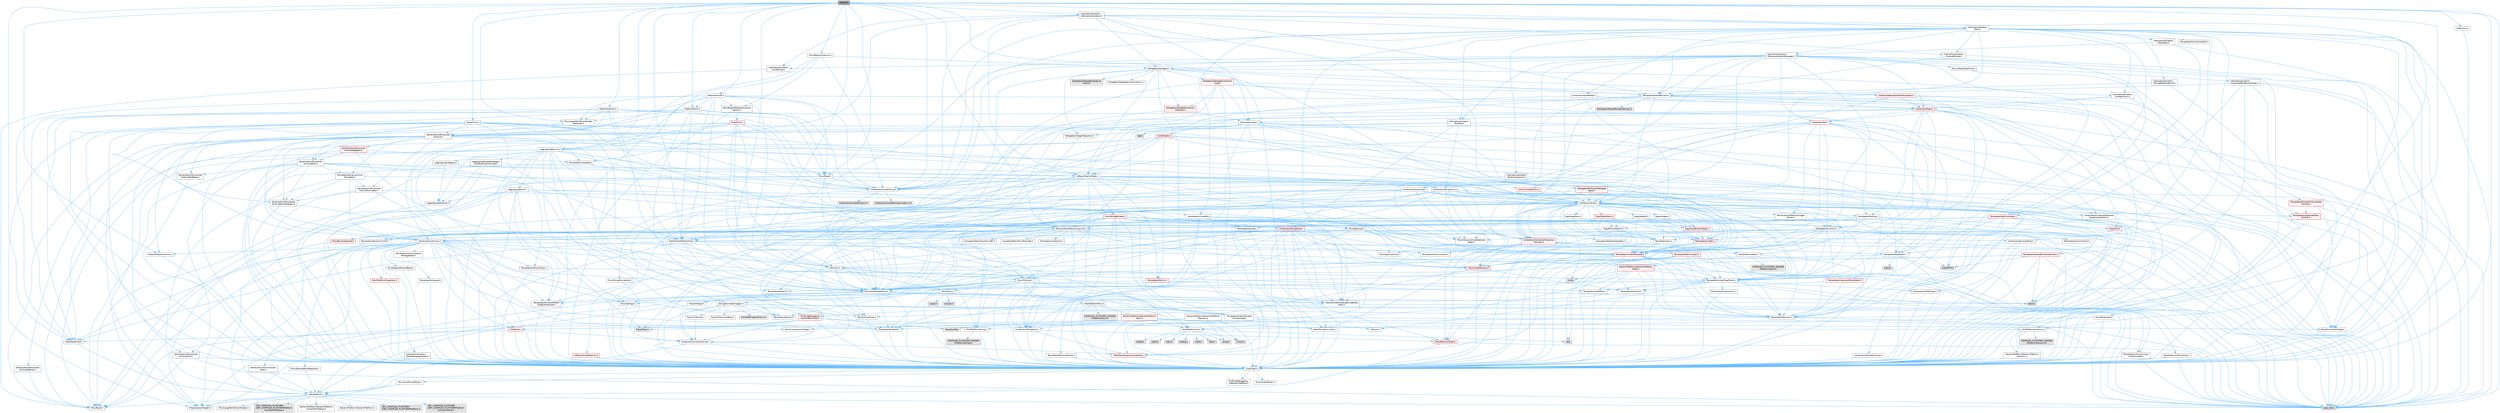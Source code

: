 digraph "Vector.h"
{
 // INTERACTIVE_SVG=YES
 // LATEX_PDF_SIZE
  bgcolor="transparent";
  edge [fontname=Helvetica,fontsize=10,labelfontname=Helvetica,labelfontsize=10];
  node [fontname=Helvetica,fontsize=10,shape=box,height=0.2,width=0.4];
  Node1 [id="Node000001",label="Vector.h",height=0.2,width=0.4,color="gray40", fillcolor="grey60", style="filled", fontcolor="black",tooltip=" "];
  Node1 -> Node2 [id="edge1_Node000001_Node000002",color="steelblue1",style="solid",tooltip=" "];
  Node2 [id="Node000002",label="CoreTypes.h",height=0.2,width=0.4,color="grey40", fillcolor="white", style="filled",URL="$dc/dec/CoreTypes_8h.html",tooltip=" "];
  Node2 -> Node3 [id="edge2_Node000002_Node000003",color="steelblue1",style="solid",tooltip=" "];
  Node3 [id="Node000003",label="HAL/Platform.h",height=0.2,width=0.4,color="grey40", fillcolor="white", style="filled",URL="$d9/dd0/Platform_8h.html",tooltip=" "];
  Node3 -> Node4 [id="edge3_Node000003_Node000004",color="steelblue1",style="solid",tooltip=" "];
  Node4 [id="Node000004",label="Misc/Build.h",height=0.2,width=0.4,color="grey40", fillcolor="white", style="filled",URL="$d3/dbb/Build_8h.html",tooltip=" "];
  Node3 -> Node5 [id="edge4_Node000003_Node000005",color="steelblue1",style="solid",tooltip=" "];
  Node5 [id="Node000005",label="Misc/LargeWorldCoordinates.h",height=0.2,width=0.4,color="grey40", fillcolor="white", style="filled",URL="$d2/dcb/LargeWorldCoordinates_8h.html",tooltip=" "];
  Node3 -> Node6 [id="edge5_Node000003_Node000006",color="steelblue1",style="solid",tooltip=" "];
  Node6 [id="Node000006",label="type_traits",height=0.2,width=0.4,color="grey60", fillcolor="#E0E0E0", style="filled",tooltip=" "];
  Node3 -> Node7 [id="edge6_Node000003_Node000007",color="steelblue1",style="solid",tooltip=" "];
  Node7 [id="Node000007",label="PreprocessorHelpers.h",height=0.2,width=0.4,color="grey40", fillcolor="white", style="filled",URL="$db/ddb/PreprocessorHelpers_8h.html",tooltip=" "];
  Node3 -> Node8 [id="edge7_Node000003_Node000008",color="steelblue1",style="solid",tooltip=" "];
  Node8 [id="Node000008",label="UBT_COMPILED_PLATFORM\l/UBT_COMPILED_PLATFORMPlatform\lCompilerPreSetup.h",height=0.2,width=0.4,color="grey60", fillcolor="#E0E0E0", style="filled",tooltip=" "];
  Node3 -> Node9 [id="edge8_Node000003_Node000009",color="steelblue1",style="solid",tooltip=" "];
  Node9 [id="Node000009",label="GenericPlatform/GenericPlatform\lCompilerPreSetup.h",height=0.2,width=0.4,color="grey40", fillcolor="white", style="filled",URL="$d9/dc8/GenericPlatformCompilerPreSetup_8h.html",tooltip=" "];
  Node3 -> Node10 [id="edge9_Node000003_Node000010",color="steelblue1",style="solid",tooltip=" "];
  Node10 [id="Node000010",label="GenericPlatform/GenericPlatform.h",height=0.2,width=0.4,color="grey40", fillcolor="white", style="filled",URL="$d6/d84/GenericPlatform_8h.html",tooltip=" "];
  Node3 -> Node11 [id="edge10_Node000003_Node000011",color="steelblue1",style="solid",tooltip=" "];
  Node11 [id="Node000011",label="UBT_COMPILED_PLATFORM\l/UBT_COMPILED_PLATFORMPlatform.h",height=0.2,width=0.4,color="grey60", fillcolor="#E0E0E0", style="filled",tooltip=" "];
  Node3 -> Node12 [id="edge11_Node000003_Node000012",color="steelblue1",style="solid",tooltip=" "];
  Node12 [id="Node000012",label="UBT_COMPILED_PLATFORM\l/UBT_COMPILED_PLATFORMPlatform\lCompilerSetup.h",height=0.2,width=0.4,color="grey60", fillcolor="#E0E0E0", style="filled",tooltip=" "];
  Node2 -> Node13 [id="edge12_Node000002_Node000013",color="steelblue1",style="solid",tooltip=" "];
  Node13 [id="Node000013",label="ProfilingDebugging\l/UMemoryDefines.h",height=0.2,width=0.4,color="grey40", fillcolor="white", style="filled",URL="$d2/da2/UMemoryDefines_8h.html",tooltip=" "];
  Node2 -> Node14 [id="edge13_Node000002_Node000014",color="steelblue1",style="solid",tooltip=" "];
  Node14 [id="Node000014",label="Misc/CoreMiscDefines.h",height=0.2,width=0.4,color="grey40", fillcolor="white", style="filled",URL="$da/d38/CoreMiscDefines_8h.html",tooltip=" "];
  Node14 -> Node3 [id="edge14_Node000014_Node000003",color="steelblue1",style="solid",tooltip=" "];
  Node14 -> Node7 [id="edge15_Node000014_Node000007",color="steelblue1",style="solid",tooltip=" "];
  Node2 -> Node15 [id="edge16_Node000002_Node000015",color="steelblue1",style="solid",tooltip=" "];
  Node15 [id="Node000015",label="Misc/CoreDefines.h",height=0.2,width=0.4,color="grey40", fillcolor="white", style="filled",URL="$d3/dd2/CoreDefines_8h.html",tooltip=" "];
  Node1 -> Node16 [id="edge17_Node000001_Node000016",color="steelblue1",style="solid",tooltip=" "];
  Node16 [id="Node000016",label="Misc/AssertionMacros.h",height=0.2,width=0.4,color="grey40", fillcolor="white", style="filled",URL="$d0/dfa/AssertionMacros_8h.html",tooltip=" "];
  Node16 -> Node2 [id="edge18_Node000016_Node000002",color="steelblue1",style="solid",tooltip=" "];
  Node16 -> Node3 [id="edge19_Node000016_Node000003",color="steelblue1",style="solid",tooltip=" "];
  Node16 -> Node17 [id="edge20_Node000016_Node000017",color="steelblue1",style="solid",tooltip=" "];
  Node17 [id="Node000017",label="HAL/PlatformMisc.h",height=0.2,width=0.4,color="grey40", fillcolor="white", style="filled",URL="$d0/df5/PlatformMisc_8h.html",tooltip=" "];
  Node17 -> Node2 [id="edge21_Node000017_Node000002",color="steelblue1",style="solid",tooltip=" "];
  Node17 -> Node18 [id="edge22_Node000017_Node000018",color="steelblue1",style="solid",tooltip=" "];
  Node18 [id="Node000018",label="GenericPlatform/GenericPlatform\lMisc.h",height=0.2,width=0.4,color="red", fillcolor="#FFF0F0", style="filled",URL="$db/d9a/GenericPlatformMisc_8h.html",tooltip=" "];
  Node18 -> Node19 [id="edge23_Node000018_Node000019",color="steelblue1",style="solid",tooltip=" "];
  Node19 [id="Node000019",label="Containers/StringFwd.h",height=0.2,width=0.4,color="grey40", fillcolor="white", style="filled",URL="$df/d37/StringFwd_8h.html",tooltip=" "];
  Node19 -> Node2 [id="edge24_Node000019_Node000002",color="steelblue1",style="solid",tooltip=" "];
  Node19 -> Node20 [id="edge25_Node000019_Node000020",color="steelblue1",style="solid",tooltip=" "];
  Node20 [id="Node000020",label="Traits/ElementType.h",height=0.2,width=0.4,color="red", fillcolor="#FFF0F0", style="filled",URL="$d5/d4f/ElementType_8h.html",tooltip=" "];
  Node20 -> Node3 [id="edge26_Node000020_Node000003",color="steelblue1",style="solid",tooltip=" "];
  Node20 -> Node6 [id="edge27_Node000020_Node000006",color="steelblue1",style="solid",tooltip=" "];
  Node19 -> Node22 [id="edge28_Node000019_Node000022",color="steelblue1",style="solid",tooltip=" "];
  Node22 [id="Node000022",label="Traits/IsContiguousContainer.h",height=0.2,width=0.4,color="red", fillcolor="#FFF0F0", style="filled",URL="$d5/d3c/IsContiguousContainer_8h.html",tooltip=" "];
  Node22 -> Node2 [id="edge29_Node000022_Node000002",color="steelblue1",style="solid",tooltip=" "];
  Node18 -> Node24 [id="edge30_Node000018_Node000024",color="steelblue1",style="solid",tooltip=" "];
  Node24 [id="Node000024",label="CoreFwd.h",height=0.2,width=0.4,color="red", fillcolor="#FFF0F0", style="filled",URL="$d1/d1e/CoreFwd_8h.html",tooltip=" "];
  Node24 -> Node2 [id="edge31_Node000024_Node000002",color="steelblue1",style="solid",tooltip=" "];
  Node24 -> Node25 [id="edge32_Node000024_Node000025",color="steelblue1",style="solid",tooltip=" "];
  Node25 [id="Node000025",label="Containers/ContainersFwd.h",height=0.2,width=0.4,color="grey40", fillcolor="white", style="filled",URL="$d4/d0a/ContainersFwd_8h.html",tooltip=" "];
  Node25 -> Node3 [id="edge33_Node000025_Node000003",color="steelblue1",style="solid",tooltip=" "];
  Node25 -> Node2 [id="edge34_Node000025_Node000002",color="steelblue1",style="solid",tooltip=" "];
  Node25 -> Node22 [id="edge35_Node000025_Node000022",color="steelblue1",style="solid",tooltip=" "];
  Node24 -> Node26 [id="edge36_Node000024_Node000026",color="steelblue1",style="solid",tooltip=" "];
  Node26 [id="Node000026",label="Math/MathFwd.h",height=0.2,width=0.4,color="grey40", fillcolor="white", style="filled",URL="$d2/d10/MathFwd_8h.html",tooltip=" "];
  Node26 -> Node3 [id="edge37_Node000026_Node000003",color="steelblue1",style="solid",tooltip=" "];
  Node18 -> Node2 [id="edge38_Node000018_Node000002",color="steelblue1",style="solid",tooltip=" "];
  Node18 -> Node29 [id="edge39_Node000018_Node000029",color="steelblue1",style="solid",tooltip=" "];
  Node29 [id="Node000029",label="HAL/PlatformCrt.h",height=0.2,width=0.4,color="grey40", fillcolor="white", style="filled",URL="$d8/d75/PlatformCrt_8h.html",tooltip=" "];
  Node29 -> Node30 [id="edge40_Node000029_Node000030",color="steelblue1",style="solid",tooltip=" "];
  Node30 [id="Node000030",label="new",height=0.2,width=0.4,color="grey60", fillcolor="#E0E0E0", style="filled",tooltip=" "];
  Node29 -> Node31 [id="edge41_Node000029_Node000031",color="steelblue1",style="solid",tooltip=" "];
  Node31 [id="Node000031",label="wchar.h",height=0.2,width=0.4,color="grey60", fillcolor="#E0E0E0", style="filled",tooltip=" "];
  Node29 -> Node32 [id="edge42_Node000029_Node000032",color="steelblue1",style="solid",tooltip=" "];
  Node32 [id="Node000032",label="stddef.h",height=0.2,width=0.4,color="grey60", fillcolor="#E0E0E0", style="filled",tooltip=" "];
  Node29 -> Node33 [id="edge43_Node000029_Node000033",color="steelblue1",style="solid",tooltip=" "];
  Node33 [id="Node000033",label="stdlib.h",height=0.2,width=0.4,color="grey60", fillcolor="#E0E0E0", style="filled",tooltip=" "];
  Node29 -> Node34 [id="edge44_Node000029_Node000034",color="steelblue1",style="solid",tooltip=" "];
  Node34 [id="Node000034",label="stdio.h",height=0.2,width=0.4,color="grey60", fillcolor="#E0E0E0", style="filled",tooltip=" "];
  Node29 -> Node35 [id="edge45_Node000029_Node000035",color="steelblue1",style="solid",tooltip=" "];
  Node35 [id="Node000035",label="stdarg.h",height=0.2,width=0.4,color="grey60", fillcolor="#E0E0E0", style="filled",tooltip=" "];
  Node29 -> Node36 [id="edge46_Node000029_Node000036",color="steelblue1",style="solid",tooltip=" "];
  Node36 [id="Node000036",label="math.h",height=0.2,width=0.4,color="grey60", fillcolor="#E0E0E0", style="filled",tooltip=" "];
  Node29 -> Node37 [id="edge47_Node000029_Node000037",color="steelblue1",style="solid",tooltip=" "];
  Node37 [id="Node000037",label="float.h",height=0.2,width=0.4,color="grey60", fillcolor="#E0E0E0", style="filled",tooltip=" "];
  Node29 -> Node38 [id="edge48_Node000029_Node000038",color="steelblue1",style="solid",tooltip=" "];
  Node38 [id="Node000038",label="string.h",height=0.2,width=0.4,color="grey60", fillcolor="#E0E0E0", style="filled",tooltip=" "];
  Node18 -> Node39 [id="edge49_Node000018_Node000039",color="steelblue1",style="solid",tooltip=" "];
  Node39 [id="Node000039",label="Math/NumericLimits.h",height=0.2,width=0.4,color="grey40", fillcolor="white", style="filled",URL="$df/d1b/NumericLimits_8h.html",tooltip=" "];
  Node39 -> Node2 [id="edge50_Node000039_Node000002",color="steelblue1",style="solid",tooltip=" "];
  Node18 -> Node40 [id="edge51_Node000018_Node000040",color="steelblue1",style="solid",tooltip=" "];
  Node40 [id="Node000040",label="Misc/CompressionFlags.h",height=0.2,width=0.4,color="grey40", fillcolor="white", style="filled",URL="$d9/d76/CompressionFlags_8h.html",tooltip=" "];
  Node18 -> Node41 [id="edge52_Node000018_Node000041",color="steelblue1",style="solid",tooltip=" "];
  Node41 [id="Node000041",label="Misc/EnumClassFlags.h",height=0.2,width=0.4,color="grey40", fillcolor="white", style="filled",URL="$d8/de7/EnumClassFlags_8h.html",tooltip=" "];
  Node17 -> Node44 [id="edge53_Node000017_Node000044",color="steelblue1",style="solid",tooltip=" "];
  Node44 [id="Node000044",label="COMPILED_PLATFORM_HEADER\l(PlatformMisc.h)",height=0.2,width=0.4,color="grey60", fillcolor="#E0E0E0", style="filled",tooltip=" "];
  Node17 -> Node45 [id="edge54_Node000017_Node000045",color="steelblue1",style="solid",tooltip=" "];
  Node45 [id="Node000045",label="ProfilingDebugging\l/CpuProfilerTrace.h",height=0.2,width=0.4,color="red", fillcolor="#FFF0F0", style="filled",URL="$da/dcb/CpuProfilerTrace_8h.html",tooltip=" "];
  Node45 -> Node2 [id="edge55_Node000045_Node000002",color="steelblue1",style="solid",tooltip=" "];
  Node45 -> Node25 [id="edge56_Node000045_Node000025",color="steelblue1",style="solid",tooltip=" "];
  Node45 -> Node46 [id="edge57_Node000045_Node000046",color="steelblue1",style="solid",tooltip=" "];
  Node46 [id="Node000046",label="HAL/PlatformAtomics.h",height=0.2,width=0.4,color="grey40", fillcolor="white", style="filled",URL="$d3/d36/PlatformAtomics_8h.html",tooltip=" "];
  Node46 -> Node2 [id="edge58_Node000046_Node000002",color="steelblue1",style="solid",tooltip=" "];
  Node46 -> Node47 [id="edge59_Node000046_Node000047",color="steelblue1",style="solid",tooltip=" "];
  Node47 [id="Node000047",label="GenericPlatform/GenericPlatform\lAtomics.h",height=0.2,width=0.4,color="grey40", fillcolor="white", style="filled",URL="$da/d72/GenericPlatformAtomics_8h.html",tooltip=" "];
  Node47 -> Node2 [id="edge60_Node000047_Node000002",color="steelblue1",style="solid",tooltip=" "];
  Node46 -> Node48 [id="edge61_Node000046_Node000048",color="steelblue1",style="solid",tooltip=" "];
  Node48 [id="Node000048",label="COMPILED_PLATFORM_HEADER\l(PlatformAtomics.h)",height=0.2,width=0.4,color="grey60", fillcolor="#E0E0E0", style="filled",tooltip=" "];
  Node45 -> Node7 [id="edge62_Node000045_Node000007",color="steelblue1",style="solid",tooltip=" "];
  Node45 -> Node4 [id="edge63_Node000045_Node000004",color="steelblue1",style="solid",tooltip=" "];
  Node45 -> Node49 [id="edge64_Node000045_Node000049",color="steelblue1",style="solid",tooltip=" "];
  Node49 [id="Node000049",label="Trace/Config.h",height=0.2,width=0.4,color="grey60", fillcolor="#E0E0E0", style="filled",tooltip=" "];
  Node45 -> Node52 [id="edge65_Node000045_Node000052",color="steelblue1",style="solid",tooltip=" "];
  Node52 [id="Node000052",label="Trace/Trace.h",height=0.2,width=0.4,color="grey60", fillcolor="#E0E0E0", style="filled",tooltip=" "];
  Node16 -> Node7 [id="edge66_Node000016_Node000007",color="steelblue1",style="solid",tooltip=" "];
  Node16 -> Node53 [id="edge67_Node000016_Node000053",color="steelblue1",style="solid",tooltip=" "];
  Node53 [id="Node000053",label="Templates/EnableIf.h",height=0.2,width=0.4,color="grey40", fillcolor="white", style="filled",URL="$d7/d60/EnableIf_8h.html",tooltip=" "];
  Node53 -> Node2 [id="edge68_Node000053_Node000002",color="steelblue1",style="solid",tooltip=" "];
  Node16 -> Node54 [id="edge69_Node000016_Node000054",color="steelblue1",style="solid",tooltip=" "];
  Node54 [id="Node000054",label="Templates/IsArrayOrRefOf\lTypeByPredicate.h",height=0.2,width=0.4,color="grey40", fillcolor="white", style="filled",URL="$d6/da1/IsArrayOrRefOfTypeByPredicate_8h.html",tooltip=" "];
  Node54 -> Node2 [id="edge70_Node000054_Node000002",color="steelblue1",style="solid",tooltip=" "];
  Node16 -> Node55 [id="edge71_Node000016_Node000055",color="steelblue1",style="solid",tooltip=" "];
  Node55 [id="Node000055",label="Templates/IsValidVariadic\lFunctionArg.h",height=0.2,width=0.4,color="grey40", fillcolor="white", style="filled",URL="$d0/dc8/IsValidVariadicFunctionArg_8h.html",tooltip=" "];
  Node55 -> Node2 [id="edge72_Node000055_Node000002",color="steelblue1",style="solid",tooltip=" "];
  Node55 -> Node56 [id="edge73_Node000055_Node000056",color="steelblue1",style="solid",tooltip=" "];
  Node56 [id="Node000056",label="IsEnum.h",height=0.2,width=0.4,color="grey40", fillcolor="white", style="filled",URL="$d4/de5/IsEnum_8h.html",tooltip=" "];
  Node55 -> Node6 [id="edge74_Node000055_Node000006",color="steelblue1",style="solid",tooltip=" "];
  Node16 -> Node57 [id="edge75_Node000016_Node000057",color="steelblue1",style="solid",tooltip=" "];
  Node57 [id="Node000057",label="Traits/IsCharEncodingCompatible\lWith.h",height=0.2,width=0.4,color="grey40", fillcolor="white", style="filled",URL="$df/dd1/IsCharEncodingCompatibleWith_8h.html",tooltip=" "];
  Node57 -> Node6 [id="edge76_Node000057_Node000006",color="steelblue1",style="solid",tooltip=" "];
  Node57 -> Node58 [id="edge77_Node000057_Node000058",color="steelblue1",style="solid",tooltip=" "];
  Node58 [id="Node000058",label="Traits/IsCharType.h",height=0.2,width=0.4,color="grey40", fillcolor="white", style="filled",URL="$db/d51/IsCharType_8h.html",tooltip=" "];
  Node58 -> Node2 [id="edge78_Node000058_Node000002",color="steelblue1",style="solid",tooltip=" "];
  Node16 -> Node59 [id="edge79_Node000016_Node000059",color="steelblue1",style="solid",tooltip=" "];
  Node59 [id="Node000059",label="Misc/VarArgs.h",height=0.2,width=0.4,color="grey40", fillcolor="white", style="filled",URL="$d5/d6f/VarArgs_8h.html",tooltip=" "];
  Node59 -> Node2 [id="edge80_Node000059_Node000002",color="steelblue1",style="solid",tooltip=" "];
  Node16 -> Node60 [id="edge81_Node000016_Node000060",color="steelblue1",style="solid",tooltip=" "];
  Node60 [id="Node000060",label="String/FormatStringSan.h",height=0.2,width=0.4,color="grey40", fillcolor="white", style="filled",URL="$d3/d8b/FormatStringSan_8h.html",tooltip=" "];
  Node60 -> Node6 [id="edge82_Node000060_Node000006",color="steelblue1",style="solid",tooltip=" "];
  Node60 -> Node2 [id="edge83_Node000060_Node000002",color="steelblue1",style="solid",tooltip=" "];
  Node60 -> Node61 [id="edge84_Node000060_Node000061",color="steelblue1",style="solid",tooltip=" "];
  Node61 [id="Node000061",label="Templates/Requires.h",height=0.2,width=0.4,color="grey40", fillcolor="white", style="filled",URL="$dc/d96/Requires_8h.html",tooltip=" "];
  Node61 -> Node53 [id="edge85_Node000061_Node000053",color="steelblue1",style="solid",tooltip=" "];
  Node61 -> Node6 [id="edge86_Node000061_Node000006",color="steelblue1",style="solid",tooltip=" "];
  Node60 -> Node62 [id="edge87_Node000060_Node000062",color="steelblue1",style="solid",tooltip=" "];
  Node62 [id="Node000062",label="Templates/Identity.h",height=0.2,width=0.4,color="grey40", fillcolor="white", style="filled",URL="$d0/dd5/Identity_8h.html",tooltip=" "];
  Node60 -> Node55 [id="edge88_Node000060_Node000055",color="steelblue1",style="solid",tooltip=" "];
  Node60 -> Node58 [id="edge89_Node000060_Node000058",color="steelblue1",style="solid",tooltip=" "];
  Node60 -> Node63 [id="edge90_Node000060_Node000063",color="steelblue1",style="solid",tooltip=" "];
  Node63 [id="Node000063",label="Traits/IsTEnumAsByte.h",height=0.2,width=0.4,color="grey40", fillcolor="white", style="filled",URL="$d1/de6/IsTEnumAsByte_8h.html",tooltip=" "];
  Node60 -> Node64 [id="edge91_Node000060_Node000064",color="steelblue1",style="solid",tooltip=" "];
  Node64 [id="Node000064",label="Traits/IsTString.h",height=0.2,width=0.4,color="grey40", fillcolor="white", style="filled",URL="$d0/df8/IsTString_8h.html",tooltip=" "];
  Node64 -> Node25 [id="edge92_Node000064_Node000025",color="steelblue1",style="solid",tooltip=" "];
  Node60 -> Node25 [id="edge93_Node000060_Node000025",color="steelblue1",style="solid",tooltip=" "];
  Node60 -> Node65 [id="edge94_Node000060_Node000065",color="steelblue1",style="solid",tooltip=" "];
  Node65 [id="Node000065",label="FormatStringSanErrors.inl",height=0.2,width=0.4,color="grey60", fillcolor="#E0E0E0", style="filled",tooltip=" "];
  Node16 -> Node66 [id="edge95_Node000016_Node000066",color="steelblue1",style="solid",tooltip=" "];
  Node66 [id="Node000066",label="atomic",height=0.2,width=0.4,color="grey60", fillcolor="#E0E0E0", style="filled",tooltip=" "];
  Node1 -> Node26 [id="edge96_Node000001_Node000026",color="steelblue1",style="solid",tooltip=" "];
  Node1 -> Node39 [id="edge97_Node000001_Node000039",color="steelblue1",style="solid",tooltip=" "];
  Node1 -> Node67 [id="edge98_Node000001_Node000067",color="steelblue1",style="solid",tooltip=" "];
  Node67 [id="Node000067",label="Misc/Crc.h",height=0.2,width=0.4,color="grey40", fillcolor="white", style="filled",URL="$d4/dd2/Crc_8h.html",tooltip=" "];
  Node67 -> Node2 [id="edge99_Node000067_Node000002",color="steelblue1",style="solid",tooltip=" "];
  Node67 -> Node68 [id="edge100_Node000067_Node000068",color="steelblue1",style="solid",tooltip=" "];
  Node68 [id="Node000068",label="HAL/PlatformString.h",height=0.2,width=0.4,color="grey40", fillcolor="white", style="filled",URL="$db/db5/PlatformString_8h.html",tooltip=" "];
  Node68 -> Node2 [id="edge101_Node000068_Node000002",color="steelblue1",style="solid",tooltip=" "];
  Node68 -> Node69 [id="edge102_Node000068_Node000069",color="steelblue1",style="solid",tooltip=" "];
  Node69 [id="Node000069",label="COMPILED_PLATFORM_HEADER\l(PlatformString.h)",height=0.2,width=0.4,color="grey60", fillcolor="#E0E0E0", style="filled",tooltip=" "];
  Node67 -> Node16 [id="edge103_Node000067_Node000016",color="steelblue1",style="solid",tooltip=" "];
  Node67 -> Node70 [id="edge104_Node000067_Node000070",color="steelblue1",style="solid",tooltip=" "];
  Node70 [id="Node000070",label="Misc/CString.h",height=0.2,width=0.4,color="grey40", fillcolor="white", style="filled",URL="$d2/d49/CString_8h.html",tooltip=" "];
  Node70 -> Node2 [id="edge105_Node000070_Node000002",color="steelblue1",style="solid",tooltip=" "];
  Node70 -> Node29 [id="edge106_Node000070_Node000029",color="steelblue1",style="solid",tooltip=" "];
  Node70 -> Node68 [id="edge107_Node000070_Node000068",color="steelblue1",style="solid",tooltip=" "];
  Node70 -> Node16 [id="edge108_Node000070_Node000016",color="steelblue1",style="solid",tooltip=" "];
  Node70 -> Node71 [id="edge109_Node000070_Node000071",color="steelblue1",style="solid",tooltip=" "];
  Node71 [id="Node000071",label="Misc/Char.h",height=0.2,width=0.4,color="grey40", fillcolor="white", style="filled",URL="$d0/d58/Char_8h.html",tooltip=" "];
  Node71 -> Node2 [id="edge110_Node000071_Node000002",color="steelblue1",style="solid",tooltip=" "];
  Node71 -> Node72 [id="edge111_Node000071_Node000072",color="steelblue1",style="solid",tooltip=" "];
  Node72 [id="Node000072",label="Traits/IntType.h",height=0.2,width=0.4,color="grey40", fillcolor="white", style="filled",URL="$d7/deb/IntType_8h.html",tooltip=" "];
  Node72 -> Node3 [id="edge112_Node000072_Node000003",color="steelblue1",style="solid",tooltip=" "];
  Node71 -> Node73 [id="edge113_Node000071_Node000073",color="steelblue1",style="solid",tooltip=" "];
  Node73 [id="Node000073",label="ctype.h",height=0.2,width=0.4,color="grey60", fillcolor="#E0E0E0", style="filled",tooltip=" "];
  Node71 -> Node74 [id="edge114_Node000071_Node000074",color="steelblue1",style="solid",tooltip=" "];
  Node74 [id="Node000074",label="wctype.h",height=0.2,width=0.4,color="grey60", fillcolor="#E0E0E0", style="filled",tooltip=" "];
  Node71 -> Node6 [id="edge115_Node000071_Node000006",color="steelblue1",style="solid",tooltip=" "];
  Node70 -> Node59 [id="edge116_Node000070_Node000059",color="steelblue1",style="solid",tooltip=" "];
  Node70 -> Node54 [id="edge117_Node000070_Node000054",color="steelblue1",style="solid",tooltip=" "];
  Node70 -> Node55 [id="edge118_Node000070_Node000055",color="steelblue1",style="solid",tooltip=" "];
  Node70 -> Node57 [id="edge119_Node000070_Node000057",color="steelblue1",style="solid",tooltip=" "];
  Node67 -> Node71 [id="edge120_Node000067_Node000071",color="steelblue1",style="solid",tooltip=" "];
  Node67 -> Node75 [id="edge121_Node000067_Node000075",color="steelblue1",style="solid",tooltip=" "];
  Node75 [id="Node000075",label="Templates/UnrealTypeTraits.h",height=0.2,width=0.4,color="grey40", fillcolor="white", style="filled",URL="$d2/d2d/UnrealTypeTraits_8h.html",tooltip=" "];
  Node75 -> Node2 [id="edge122_Node000075_Node000002",color="steelblue1",style="solid",tooltip=" "];
  Node75 -> Node76 [id="edge123_Node000075_Node000076",color="steelblue1",style="solid",tooltip=" "];
  Node76 [id="Node000076",label="Templates/IsPointer.h",height=0.2,width=0.4,color="grey40", fillcolor="white", style="filled",URL="$d7/d05/IsPointer_8h.html",tooltip=" "];
  Node76 -> Node2 [id="edge124_Node000076_Node000002",color="steelblue1",style="solid",tooltip=" "];
  Node75 -> Node16 [id="edge125_Node000075_Node000016",color="steelblue1",style="solid",tooltip=" "];
  Node75 -> Node77 [id="edge126_Node000075_Node000077",color="steelblue1",style="solid",tooltip=" "];
  Node77 [id="Node000077",label="Templates/AndOrNot.h",height=0.2,width=0.4,color="grey40", fillcolor="white", style="filled",URL="$db/d0a/AndOrNot_8h.html",tooltip=" "];
  Node77 -> Node2 [id="edge127_Node000077_Node000002",color="steelblue1",style="solid",tooltip=" "];
  Node75 -> Node53 [id="edge128_Node000075_Node000053",color="steelblue1",style="solid",tooltip=" "];
  Node75 -> Node78 [id="edge129_Node000075_Node000078",color="steelblue1",style="solid",tooltip=" "];
  Node78 [id="Node000078",label="Templates/IsArithmetic.h",height=0.2,width=0.4,color="grey40", fillcolor="white", style="filled",URL="$d2/d5d/IsArithmetic_8h.html",tooltip=" "];
  Node78 -> Node2 [id="edge130_Node000078_Node000002",color="steelblue1",style="solid",tooltip=" "];
  Node75 -> Node56 [id="edge131_Node000075_Node000056",color="steelblue1",style="solid",tooltip=" "];
  Node75 -> Node79 [id="edge132_Node000075_Node000079",color="steelblue1",style="solid",tooltip=" "];
  Node79 [id="Node000079",label="Templates/Models.h",height=0.2,width=0.4,color="grey40", fillcolor="white", style="filled",URL="$d3/d0c/Models_8h.html",tooltip=" "];
  Node79 -> Node62 [id="edge133_Node000079_Node000062",color="steelblue1",style="solid",tooltip=" "];
  Node75 -> Node80 [id="edge134_Node000075_Node000080",color="steelblue1",style="solid",tooltip=" "];
  Node80 [id="Node000080",label="Templates/IsPODType.h",height=0.2,width=0.4,color="grey40", fillcolor="white", style="filled",URL="$d7/db1/IsPODType_8h.html",tooltip=" "];
  Node80 -> Node2 [id="edge135_Node000080_Node000002",color="steelblue1",style="solid",tooltip=" "];
  Node75 -> Node81 [id="edge136_Node000075_Node000081",color="steelblue1",style="solid",tooltip=" "];
  Node81 [id="Node000081",label="Templates/IsUECoreType.h",height=0.2,width=0.4,color="grey40", fillcolor="white", style="filled",URL="$d1/db8/IsUECoreType_8h.html",tooltip=" "];
  Node81 -> Node2 [id="edge137_Node000081_Node000002",color="steelblue1",style="solid",tooltip=" "];
  Node81 -> Node6 [id="edge138_Node000081_Node000006",color="steelblue1",style="solid",tooltip=" "];
  Node75 -> Node82 [id="edge139_Node000075_Node000082",color="steelblue1",style="solid",tooltip=" "];
  Node82 [id="Node000082",label="Templates/IsTriviallyCopy\lConstructible.h",height=0.2,width=0.4,color="grey40", fillcolor="white", style="filled",URL="$d3/d78/IsTriviallyCopyConstructible_8h.html",tooltip=" "];
  Node82 -> Node2 [id="edge140_Node000082_Node000002",color="steelblue1",style="solid",tooltip=" "];
  Node82 -> Node6 [id="edge141_Node000082_Node000006",color="steelblue1",style="solid",tooltip=" "];
  Node67 -> Node58 [id="edge142_Node000067_Node000058",color="steelblue1",style="solid",tooltip=" "];
  Node1 -> Node83 [id="edge143_Node000001_Node000083",color="steelblue1",style="solid",tooltip=" "];
  Node83 [id="Node000083",label="Math/UnrealMathUtility.h",height=0.2,width=0.4,color="grey40", fillcolor="white", style="filled",URL="$db/db8/UnrealMathUtility_8h.html",tooltip=" "];
  Node83 -> Node2 [id="edge144_Node000083_Node000002",color="steelblue1",style="solid",tooltip=" "];
  Node83 -> Node16 [id="edge145_Node000083_Node000016",color="steelblue1",style="solid",tooltip=" "];
  Node83 -> Node84 [id="edge146_Node000083_Node000084",color="steelblue1",style="solid",tooltip=" "];
  Node84 [id="Node000084",label="HAL/PlatformMath.h",height=0.2,width=0.4,color="grey40", fillcolor="white", style="filled",URL="$dc/d53/PlatformMath_8h.html",tooltip=" "];
  Node84 -> Node2 [id="edge147_Node000084_Node000002",color="steelblue1",style="solid",tooltip=" "];
  Node84 -> Node85 [id="edge148_Node000084_Node000085",color="steelblue1",style="solid",tooltip=" "];
  Node85 [id="Node000085",label="GenericPlatform/GenericPlatform\lMath.h",height=0.2,width=0.4,color="red", fillcolor="#FFF0F0", style="filled",URL="$d5/d79/GenericPlatformMath_8h.html",tooltip=" "];
  Node85 -> Node2 [id="edge149_Node000085_Node000002",color="steelblue1",style="solid",tooltip=" "];
  Node85 -> Node25 [id="edge150_Node000085_Node000025",color="steelblue1",style="solid",tooltip=" "];
  Node85 -> Node29 [id="edge151_Node000085_Node000029",color="steelblue1",style="solid",tooltip=" "];
  Node85 -> Node77 [id="edge152_Node000085_Node000077",color="steelblue1",style="solid",tooltip=" "];
  Node85 -> Node75 [id="edge153_Node000085_Node000075",color="steelblue1",style="solid",tooltip=" "];
  Node85 -> Node61 [id="edge154_Node000085_Node000061",color="steelblue1",style="solid",tooltip=" "];
  Node85 -> Node93 [id="edge155_Node000085_Node000093",color="steelblue1",style="solid",tooltip=" "];
  Node93 [id="Node000093",label="limits",height=0.2,width=0.4,color="grey60", fillcolor="#E0E0E0", style="filled",tooltip=" "];
  Node85 -> Node6 [id="edge156_Node000085_Node000006",color="steelblue1",style="solid",tooltip=" "];
  Node84 -> Node94 [id="edge157_Node000084_Node000094",color="steelblue1",style="solid",tooltip=" "];
  Node94 [id="Node000094",label="COMPILED_PLATFORM_HEADER\l(PlatformMath.h)",height=0.2,width=0.4,color="grey60", fillcolor="#E0E0E0", style="filled",tooltip=" "];
  Node83 -> Node26 [id="edge158_Node000083_Node000026",color="steelblue1",style="solid",tooltip=" "];
  Node83 -> Node62 [id="edge159_Node000083_Node000062",color="steelblue1",style="solid",tooltip=" "];
  Node83 -> Node61 [id="edge160_Node000083_Node000061",color="steelblue1",style="solid",tooltip=" "];
  Node1 -> Node95 [id="edge161_Node000001_Node000095",color="steelblue1",style="solid",tooltip=" "];
  Node95 [id="Node000095",label="Containers/UnrealString.h",height=0.2,width=0.4,color="grey40", fillcolor="white", style="filled",URL="$d5/dba/UnrealString_8h.html",tooltip=" "];
  Node95 -> Node96 [id="edge162_Node000095_Node000096",color="steelblue1",style="solid",tooltip=" "];
  Node96 [id="Node000096",label="Containers/UnrealStringIncludes.h.inl",height=0.2,width=0.4,color="grey60", fillcolor="#E0E0E0", style="filled",tooltip=" "];
  Node95 -> Node97 [id="edge163_Node000095_Node000097",color="steelblue1",style="solid",tooltip=" "];
  Node97 [id="Node000097",label="Containers/UnrealString.h.inl",height=0.2,width=0.4,color="grey60", fillcolor="#E0E0E0", style="filled",tooltip=" "];
  Node95 -> Node98 [id="edge164_Node000095_Node000098",color="steelblue1",style="solid",tooltip=" "];
  Node98 [id="Node000098",label="Misc/StringFormatArg.h",height=0.2,width=0.4,color="grey40", fillcolor="white", style="filled",URL="$d2/d16/StringFormatArg_8h.html",tooltip=" "];
  Node98 -> Node25 [id="edge165_Node000098_Node000025",color="steelblue1",style="solid",tooltip=" "];
  Node1 -> Node99 [id="edge166_Node000001_Node000099",color="steelblue1",style="solid",tooltip=" "];
  Node99 [id="Node000099",label="Misc/Parse.h",height=0.2,width=0.4,color="grey40", fillcolor="white", style="filled",URL="$dc/d71/Parse_8h.html",tooltip=" "];
  Node99 -> Node19 [id="edge167_Node000099_Node000019",color="steelblue1",style="solid",tooltip=" "];
  Node99 -> Node95 [id="edge168_Node000099_Node000095",color="steelblue1",style="solid",tooltip=" "];
  Node99 -> Node2 [id="edge169_Node000099_Node000002",color="steelblue1",style="solid",tooltip=" "];
  Node99 -> Node29 [id="edge170_Node000099_Node000029",color="steelblue1",style="solid",tooltip=" "];
  Node99 -> Node4 [id="edge171_Node000099_Node000004",color="steelblue1",style="solid",tooltip=" "];
  Node99 -> Node41 [id="edge172_Node000099_Node000041",color="steelblue1",style="solid",tooltip=" "];
  Node99 -> Node100 [id="edge173_Node000099_Node000100",color="steelblue1",style="solid",tooltip=" "];
  Node100 [id="Node000100",label="Templates/Function.h",height=0.2,width=0.4,color="grey40", fillcolor="white", style="filled",URL="$df/df5/Function_8h.html",tooltip=" "];
  Node100 -> Node2 [id="edge174_Node000100_Node000002",color="steelblue1",style="solid",tooltip=" "];
  Node100 -> Node16 [id="edge175_Node000100_Node000016",color="steelblue1",style="solid",tooltip=" "];
  Node100 -> Node101 [id="edge176_Node000100_Node000101",color="steelblue1",style="solid",tooltip=" "];
  Node101 [id="Node000101",label="Misc/IntrusiveUnsetOptional\lState.h",height=0.2,width=0.4,color="grey40", fillcolor="white", style="filled",URL="$d2/d0a/IntrusiveUnsetOptionalState_8h.html",tooltip=" "];
  Node101 -> Node102 [id="edge177_Node000101_Node000102",color="steelblue1",style="solid",tooltip=" "];
  Node102 [id="Node000102",label="Misc/OptionalFwd.h",height=0.2,width=0.4,color="grey40", fillcolor="white", style="filled",URL="$dc/d50/OptionalFwd_8h.html",tooltip=" "];
  Node100 -> Node103 [id="edge178_Node000100_Node000103",color="steelblue1",style="solid",tooltip=" "];
  Node103 [id="Node000103",label="HAL/UnrealMemory.h",height=0.2,width=0.4,color="red", fillcolor="#FFF0F0", style="filled",URL="$d9/d96/UnrealMemory_8h.html",tooltip=" "];
  Node103 -> Node2 [id="edge179_Node000103_Node000002",color="steelblue1",style="solid",tooltip=" "];
  Node103 -> Node104 [id="edge180_Node000103_Node000104",color="steelblue1",style="solid",tooltip=" "];
  Node104 [id="Node000104",label="GenericPlatform/GenericPlatform\lMemory.h",height=0.2,width=0.4,color="grey40", fillcolor="white", style="filled",URL="$dd/d22/GenericPlatformMemory_8h.html",tooltip=" "];
  Node104 -> Node24 [id="edge181_Node000104_Node000024",color="steelblue1",style="solid",tooltip=" "];
  Node104 -> Node2 [id="edge182_Node000104_Node000002",color="steelblue1",style="solid",tooltip=" "];
  Node104 -> Node68 [id="edge183_Node000104_Node000068",color="steelblue1",style="solid",tooltip=" "];
  Node104 -> Node38 [id="edge184_Node000104_Node000038",color="steelblue1",style="solid",tooltip=" "];
  Node104 -> Node31 [id="edge185_Node000104_Node000031",color="steelblue1",style="solid",tooltip=" "];
  Node103 -> Node76 [id="edge186_Node000103_Node000076",color="steelblue1",style="solid",tooltip=" "];
  Node100 -> Node117 [id="edge187_Node000100_Node000117",color="steelblue1",style="solid",tooltip=" "];
  Node117 [id="Node000117",label="Templates/FunctionFwd.h",height=0.2,width=0.4,color="grey40", fillcolor="white", style="filled",URL="$d6/d54/FunctionFwd_8h.html",tooltip=" "];
  Node100 -> Node75 [id="edge188_Node000100_Node000075",color="steelblue1",style="solid",tooltip=" "];
  Node100 -> Node118 [id="edge189_Node000100_Node000118",color="steelblue1",style="solid",tooltip=" "];
  Node118 [id="Node000118",label="Templates/Invoke.h",height=0.2,width=0.4,color="red", fillcolor="#FFF0F0", style="filled",URL="$d7/deb/Invoke_8h.html",tooltip=" "];
  Node118 -> Node2 [id="edge190_Node000118_Node000002",color="steelblue1",style="solid",tooltip=" "];
  Node118 -> Node120 [id="edge191_Node000118_Node000120",color="steelblue1",style="solid",tooltip=" "];
  Node120 [id="Node000120",label="Templates/UnrealTemplate.h",height=0.2,width=0.4,color="red", fillcolor="#FFF0F0", style="filled",URL="$d4/d24/UnrealTemplate_8h.html",tooltip=" "];
  Node120 -> Node2 [id="edge192_Node000120_Node000002",color="steelblue1",style="solid",tooltip=" "];
  Node120 -> Node76 [id="edge193_Node000120_Node000076",color="steelblue1",style="solid",tooltip=" "];
  Node120 -> Node103 [id="edge194_Node000120_Node000103",color="steelblue1",style="solid",tooltip=" "];
  Node120 -> Node75 [id="edge195_Node000120_Node000075",color="steelblue1",style="solid",tooltip=" "];
  Node120 -> Node61 [id="edge196_Node000120_Node000061",color="steelblue1",style="solid",tooltip=" "];
  Node120 -> Node62 [id="edge197_Node000120_Node000062",color="steelblue1",style="solid",tooltip=" "];
  Node120 -> Node22 [id="edge198_Node000120_Node000022",color="steelblue1",style="solid",tooltip=" "];
  Node120 -> Node6 [id="edge199_Node000120_Node000006",color="steelblue1",style="solid",tooltip=" "];
  Node118 -> Node6 [id="edge200_Node000118_Node000006",color="steelblue1",style="solid",tooltip=" "];
  Node100 -> Node120 [id="edge201_Node000100_Node000120",color="steelblue1",style="solid",tooltip=" "];
  Node100 -> Node61 [id="edge202_Node000100_Node000061",color="steelblue1",style="solid",tooltip=" "];
  Node100 -> Node83 [id="edge203_Node000100_Node000083",color="steelblue1",style="solid",tooltip=" "];
  Node100 -> Node30 [id="edge204_Node000100_Node000030",color="steelblue1",style="solid",tooltip=" "];
  Node100 -> Node6 [id="edge205_Node000100_Node000006",color="steelblue1",style="solid",tooltip=" "];
  Node1 -> Node124 [id="edge206_Node000001_Node000124",color="steelblue1",style="solid",tooltip=" "];
  Node124 [id="Node000124",label="Misc/LargeWorldCoordinates\lSerializer.h",height=0.2,width=0.4,color="grey40", fillcolor="white", style="filled",URL="$d7/df9/LargeWorldCoordinatesSerializer_8h.html",tooltip=" "];
  Node124 -> Node125 [id="edge207_Node000124_Node000125",color="steelblue1",style="solid",tooltip=" "];
  Node125 [id="Node000125",label="UObject/NameTypes.h",height=0.2,width=0.4,color="grey40", fillcolor="white", style="filled",URL="$d6/d35/NameTypes_8h.html",tooltip=" "];
  Node125 -> Node2 [id="edge208_Node000125_Node000002",color="steelblue1",style="solid",tooltip=" "];
  Node125 -> Node16 [id="edge209_Node000125_Node000016",color="steelblue1",style="solid",tooltip=" "];
  Node125 -> Node103 [id="edge210_Node000125_Node000103",color="steelblue1",style="solid",tooltip=" "];
  Node125 -> Node75 [id="edge211_Node000125_Node000075",color="steelblue1",style="solid",tooltip=" "];
  Node125 -> Node120 [id="edge212_Node000125_Node000120",color="steelblue1",style="solid",tooltip=" "];
  Node125 -> Node95 [id="edge213_Node000125_Node000095",color="steelblue1",style="solid",tooltip=" "];
  Node125 -> Node126 [id="edge214_Node000125_Node000126",color="steelblue1",style="solid",tooltip=" "];
  Node126 [id="Node000126",label="HAL/CriticalSection.h",height=0.2,width=0.4,color="red", fillcolor="#FFF0F0", style="filled",URL="$d6/d90/CriticalSection_8h.html",tooltip=" "];
  Node125 -> Node129 [id="edge215_Node000125_Node000129",color="steelblue1",style="solid",tooltip=" "];
  Node129 [id="Node000129",label="Containers/StringConv.h",height=0.2,width=0.4,color="grey40", fillcolor="white", style="filled",URL="$d3/ddf/StringConv_8h.html",tooltip=" "];
  Node129 -> Node2 [id="edge216_Node000129_Node000002",color="steelblue1",style="solid",tooltip=" "];
  Node129 -> Node16 [id="edge217_Node000129_Node000016",color="steelblue1",style="solid",tooltip=" "];
  Node129 -> Node130 [id="edge218_Node000129_Node000130",color="steelblue1",style="solid",tooltip=" "];
  Node130 [id="Node000130",label="Containers/ContainerAllocation\lPolicies.h",height=0.2,width=0.4,color="red", fillcolor="#FFF0F0", style="filled",URL="$d7/dff/ContainerAllocationPolicies_8h.html",tooltip=" "];
  Node130 -> Node2 [id="edge219_Node000130_Node000002",color="steelblue1",style="solid",tooltip=" "];
  Node130 -> Node130 [id="edge220_Node000130_Node000130",color="steelblue1",style="solid",tooltip=" "];
  Node130 -> Node84 [id="edge221_Node000130_Node000084",color="steelblue1",style="solid",tooltip=" "];
  Node130 -> Node103 [id="edge222_Node000130_Node000103",color="steelblue1",style="solid",tooltip=" "];
  Node130 -> Node39 [id="edge223_Node000130_Node000039",color="steelblue1",style="solid",tooltip=" "];
  Node130 -> Node16 [id="edge224_Node000130_Node000016",color="steelblue1",style="solid",tooltip=" "];
  Node130 -> Node132 [id="edge225_Node000130_Node000132",color="steelblue1",style="solid",tooltip=" "];
  Node132 [id="Node000132",label="Templates/IsPolymorphic.h",height=0.2,width=0.4,color="grey40", fillcolor="white", style="filled",URL="$dc/d20/IsPolymorphic_8h.html",tooltip=" "];
  Node130 -> Node133 [id="edge226_Node000130_Node000133",color="steelblue1",style="solid",tooltip=" "];
  Node133 [id="Node000133",label="Templates/MemoryOps.h",height=0.2,width=0.4,color="red", fillcolor="#FFF0F0", style="filled",URL="$db/dea/MemoryOps_8h.html",tooltip=" "];
  Node133 -> Node2 [id="edge227_Node000133_Node000002",color="steelblue1",style="solid",tooltip=" "];
  Node133 -> Node103 [id="edge228_Node000133_Node000103",color="steelblue1",style="solid",tooltip=" "];
  Node133 -> Node82 [id="edge229_Node000133_Node000082",color="steelblue1",style="solid",tooltip=" "];
  Node133 -> Node61 [id="edge230_Node000133_Node000061",color="steelblue1",style="solid",tooltip=" "];
  Node133 -> Node75 [id="edge231_Node000133_Node000075",color="steelblue1",style="solid",tooltip=" "];
  Node133 -> Node30 [id="edge232_Node000133_Node000030",color="steelblue1",style="solid",tooltip=" "];
  Node133 -> Node6 [id="edge233_Node000133_Node000006",color="steelblue1",style="solid",tooltip=" "];
  Node130 -> Node6 [id="edge234_Node000130_Node000006",color="steelblue1",style="solid",tooltip=" "];
  Node129 -> Node134 [id="edge235_Node000129_Node000134",color="steelblue1",style="solid",tooltip=" "];
  Node134 [id="Node000134",label="Containers/Array.h",height=0.2,width=0.4,color="grey40", fillcolor="white", style="filled",URL="$df/dd0/Array_8h.html",tooltip=" "];
  Node134 -> Node2 [id="edge236_Node000134_Node000002",color="steelblue1",style="solid",tooltip=" "];
  Node134 -> Node16 [id="edge237_Node000134_Node000016",color="steelblue1",style="solid",tooltip=" "];
  Node134 -> Node101 [id="edge238_Node000134_Node000101",color="steelblue1",style="solid",tooltip=" "];
  Node134 -> Node135 [id="edge239_Node000134_Node000135",color="steelblue1",style="solid",tooltip=" "];
  Node135 [id="Node000135",label="Misc/ReverseIterate.h",height=0.2,width=0.4,color="red", fillcolor="#FFF0F0", style="filled",URL="$db/de3/ReverseIterate_8h.html",tooltip=" "];
  Node135 -> Node3 [id="edge240_Node000135_Node000003",color="steelblue1",style="solid",tooltip=" "];
  Node134 -> Node103 [id="edge241_Node000134_Node000103",color="steelblue1",style="solid",tooltip=" "];
  Node134 -> Node75 [id="edge242_Node000134_Node000075",color="steelblue1",style="solid",tooltip=" "];
  Node134 -> Node120 [id="edge243_Node000134_Node000120",color="steelblue1",style="solid",tooltip=" "];
  Node134 -> Node137 [id="edge244_Node000134_Node000137",color="steelblue1",style="solid",tooltip=" "];
  Node137 [id="Node000137",label="Containers/AllowShrinking.h",height=0.2,width=0.4,color="grey40", fillcolor="white", style="filled",URL="$d7/d1a/AllowShrinking_8h.html",tooltip=" "];
  Node137 -> Node2 [id="edge245_Node000137_Node000002",color="steelblue1",style="solid",tooltip=" "];
  Node134 -> Node130 [id="edge246_Node000134_Node000130",color="steelblue1",style="solid",tooltip=" "];
  Node134 -> Node138 [id="edge247_Node000134_Node000138",color="steelblue1",style="solid",tooltip=" "];
  Node138 [id="Node000138",label="Containers/ContainerElement\lTypeCompatibility.h",height=0.2,width=0.4,color="grey40", fillcolor="white", style="filled",URL="$df/ddf/ContainerElementTypeCompatibility_8h.html",tooltip=" "];
  Node138 -> Node2 [id="edge248_Node000138_Node000002",color="steelblue1",style="solid",tooltip=" "];
  Node138 -> Node75 [id="edge249_Node000138_Node000075",color="steelblue1",style="solid",tooltip=" "];
  Node134 -> Node139 [id="edge250_Node000134_Node000139",color="steelblue1",style="solid",tooltip=" "];
  Node139 [id="Node000139",label="Serialization/Archive.h",height=0.2,width=0.4,color="grey40", fillcolor="white", style="filled",URL="$d7/d3b/Archive_8h.html",tooltip=" "];
  Node139 -> Node24 [id="edge251_Node000139_Node000024",color="steelblue1",style="solid",tooltip=" "];
  Node139 -> Node2 [id="edge252_Node000139_Node000002",color="steelblue1",style="solid",tooltip=" "];
  Node139 -> Node140 [id="edge253_Node000139_Node000140",color="steelblue1",style="solid",tooltip=" "];
  Node140 [id="Node000140",label="HAL/PlatformProperties.h",height=0.2,width=0.4,color="red", fillcolor="#FFF0F0", style="filled",URL="$d9/db0/PlatformProperties_8h.html",tooltip=" "];
  Node140 -> Node2 [id="edge254_Node000140_Node000002",color="steelblue1",style="solid",tooltip=" "];
  Node139 -> Node143 [id="edge255_Node000139_Node000143",color="steelblue1",style="solid",tooltip=" "];
  Node143 [id="Node000143",label="Internationalization\l/TextNamespaceFwd.h",height=0.2,width=0.4,color="grey40", fillcolor="white", style="filled",URL="$d8/d97/TextNamespaceFwd_8h.html",tooltip=" "];
  Node143 -> Node2 [id="edge256_Node000143_Node000002",color="steelblue1",style="solid",tooltip=" "];
  Node139 -> Node26 [id="edge257_Node000139_Node000026",color="steelblue1",style="solid",tooltip=" "];
  Node139 -> Node16 [id="edge258_Node000139_Node000016",color="steelblue1",style="solid",tooltip=" "];
  Node139 -> Node4 [id="edge259_Node000139_Node000004",color="steelblue1",style="solid",tooltip=" "];
  Node139 -> Node40 [id="edge260_Node000139_Node000040",color="steelblue1",style="solid",tooltip=" "];
  Node139 -> Node144 [id="edge261_Node000139_Node000144",color="steelblue1",style="solid",tooltip=" "];
  Node144 [id="Node000144",label="Misc/EngineVersionBase.h",height=0.2,width=0.4,color="grey40", fillcolor="white", style="filled",URL="$d5/d2b/EngineVersionBase_8h.html",tooltip=" "];
  Node144 -> Node2 [id="edge262_Node000144_Node000002",color="steelblue1",style="solid",tooltip=" "];
  Node139 -> Node59 [id="edge263_Node000139_Node000059",color="steelblue1",style="solid",tooltip=" "];
  Node139 -> Node145 [id="edge264_Node000139_Node000145",color="steelblue1",style="solid",tooltip=" "];
  Node145 [id="Node000145",label="Serialization/ArchiveCook\lData.h",height=0.2,width=0.4,color="grey40", fillcolor="white", style="filled",URL="$dc/db6/ArchiveCookData_8h.html",tooltip=" "];
  Node145 -> Node3 [id="edge265_Node000145_Node000003",color="steelblue1",style="solid",tooltip=" "];
  Node139 -> Node146 [id="edge266_Node000139_Node000146",color="steelblue1",style="solid",tooltip=" "];
  Node146 [id="Node000146",label="Serialization/ArchiveSave\lPackageData.h",height=0.2,width=0.4,color="grey40", fillcolor="white", style="filled",URL="$d1/d37/ArchiveSavePackageData_8h.html",tooltip=" "];
  Node139 -> Node53 [id="edge267_Node000139_Node000053",color="steelblue1",style="solid",tooltip=" "];
  Node139 -> Node54 [id="edge268_Node000139_Node000054",color="steelblue1",style="solid",tooltip=" "];
  Node139 -> Node147 [id="edge269_Node000139_Node000147",color="steelblue1",style="solid",tooltip=" "];
  Node147 [id="Node000147",label="Templates/IsEnumClass.h",height=0.2,width=0.4,color="grey40", fillcolor="white", style="filled",URL="$d7/d15/IsEnumClass_8h.html",tooltip=" "];
  Node147 -> Node2 [id="edge270_Node000147_Node000002",color="steelblue1",style="solid",tooltip=" "];
  Node147 -> Node77 [id="edge271_Node000147_Node000077",color="steelblue1",style="solid",tooltip=" "];
  Node139 -> Node90 [id="edge272_Node000139_Node000090",color="steelblue1",style="solid",tooltip=" "];
  Node90 [id="Node000090",label="Templates/IsSigned.h",height=0.2,width=0.4,color="grey40", fillcolor="white", style="filled",URL="$d8/dd8/IsSigned_8h.html",tooltip=" "];
  Node90 -> Node2 [id="edge273_Node000090_Node000002",color="steelblue1",style="solid",tooltip=" "];
  Node139 -> Node55 [id="edge274_Node000139_Node000055",color="steelblue1",style="solid",tooltip=" "];
  Node139 -> Node120 [id="edge275_Node000139_Node000120",color="steelblue1",style="solid",tooltip=" "];
  Node139 -> Node57 [id="edge276_Node000139_Node000057",color="steelblue1",style="solid",tooltip=" "];
  Node139 -> Node148 [id="edge277_Node000139_Node000148",color="steelblue1",style="solid",tooltip=" "];
  Node148 [id="Node000148",label="UObject/ObjectVersion.h",height=0.2,width=0.4,color="grey40", fillcolor="white", style="filled",URL="$da/d63/ObjectVersion_8h.html",tooltip=" "];
  Node148 -> Node2 [id="edge278_Node000148_Node000002",color="steelblue1",style="solid",tooltip=" "];
  Node134 -> Node149 [id="edge279_Node000134_Node000149",color="steelblue1",style="solid",tooltip=" "];
  Node149 [id="Node000149",label="Serialization/MemoryImage\lWriter.h",height=0.2,width=0.4,color="grey40", fillcolor="white", style="filled",URL="$d0/d08/MemoryImageWriter_8h.html",tooltip=" "];
  Node149 -> Node2 [id="edge280_Node000149_Node000002",color="steelblue1",style="solid",tooltip=" "];
  Node149 -> Node150 [id="edge281_Node000149_Node000150",color="steelblue1",style="solid",tooltip=" "];
  Node150 [id="Node000150",label="Serialization/MemoryLayout.h",height=0.2,width=0.4,color="grey40", fillcolor="white", style="filled",URL="$d7/d66/MemoryLayout_8h.html",tooltip=" "];
  Node150 -> Node151 [id="edge282_Node000150_Node000151",color="steelblue1",style="solid",tooltip=" "];
  Node151 [id="Node000151",label="Concepts/StaticClassProvider.h",height=0.2,width=0.4,color="grey40", fillcolor="white", style="filled",URL="$dd/d83/StaticClassProvider_8h.html",tooltip=" "];
  Node150 -> Node152 [id="edge283_Node000150_Node000152",color="steelblue1",style="solid",tooltip=" "];
  Node152 [id="Node000152",label="Concepts/StaticStructProvider.h",height=0.2,width=0.4,color="grey40", fillcolor="white", style="filled",URL="$d5/d77/StaticStructProvider_8h.html",tooltip=" "];
  Node150 -> Node153 [id="edge284_Node000150_Node000153",color="steelblue1",style="solid",tooltip=" "];
  Node153 [id="Node000153",label="Containers/EnumAsByte.h",height=0.2,width=0.4,color="grey40", fillcolor="white", style="filled",URL="$d6/d9a/EnumAsByte_8h.html",tooltip=" "];
  Node153 -> Node2 [id="edge285_Node000153_Node000002",color="steelblue1",style="solid",tooltip=" "];
  Node153 -> Node80 [id="edge286_Node000153_Node000080",color="steelblue1",style="solid",tooltip=" "];
  Node153 -> Node154 [id="edge287_Node000153_Node000154",color="steelblue1",style="solid",tooltip=" "];
  Node154 [id="Node000154",label="Templates/TypeHash.h",height=0.2,width=0.4,color="grey40", fillcolor="white", style="filled",URL="$d1/d62/TypeHash_8h.html",tooltip=" "];
  Node154 -> Node2 [id="edge288_Node000154_Node000002",color="steelblue1",style="solid",tooltip=" "];
  Node154 -> Node61 [id="edge289_Node000154_Node000061",color="steelblue1",style="solid",tooltip=" "];
  Node154 -> Node67 [id="edge290_Node000154_Node000067",color="steelblue1",style="solid",tooltip=" "];
  Node154 -> Node155 [id="edge291_Node000154_Node000155",color="steelblue1",style="solid",tooltip=" "];
  Node155 [id="Node000155",label="stdint.h",height=0.2,width=0.4,color="grey60", fillcolor="#E0E0E0", style="filled",tooltip=" "];
  Node154 -> Node6 [id="edge292_Node000154_Node000006",color="steelblue1",style="solid",tooltip=" "];
  Node150 -> Node19 [id="edge293_Node000150_Node000019",color="steelblue1",style="solid",tooltip=" "];
  Node150 -> Node103 [id="edge294_Node000150_Node000103",color="steelblue1",style="solid",tooltip=" "];
  Node150 -> Node156 [id="edge295_Node000150_Node000156",color="steelblue1",style="solid",tooltip=" "];
  Node156 [id="Node000156",label="Misc/DelayedAutoRegister.h",height=0.2,width=0.4,color="grey40", fillcolor="white", style="filled",URL="$d1/dda/DelayedAutoRegister_8h.html",tooltip=" "];
  Node156 -> Node3 [id="edge296_Node000156_Node000003",color="steelblue1",style="solid",tooltip=" "];
  Node150 -> Node53 [id="edge297_Node000150_Node000053",color="steelblue1",style="solid",tooltip=" "];
  Node150 -> Node157 [id="edge298_Node000150_Node000157",color="steelblue1",style="solid",tooltip=" "];
  Node157 [id="Node000157",label="Templates/IsAbstract.h",height=0.2,width=0.4,color="grey40", fillcolor="white", style="filled",URL="$d8/db7/IsAbstract_8h.html",tooltip=" "];
  Node150 -> Node132 [id="edge299_Node000150_Node000132",color="steelblue1",style="solid",tooltip=" "];
  Node150 -> Node79 [id="edge300_Node000150_Node000079",color="steelblue1",style="solid",tooltip=" "];
  Node150 -> Node120 [id="edge301_Node000150_Node000120",color="steelblue1",style="solid",tooltip=" "];
  Node134 -> Node158 [id="edge302_Node000134_Node000158",color="steelblue1",style="solid",tooltip=" "];
  Node158 [id="Node000158",label="Algo/Heapify.h",height=0.2,width=0.4,color="grey40", fillcolor="white", style="filled",URL="$d0/d2a/Heapify_8h.html",tooltip=" "];
  Node158 -> Node159 [id="edge303_Node000158_Node000159",color="steelblue1",style="solid",tooltip=" "];
  Node159 [id="Node000159",label="Algo/Impl/BinaryHeap.h",height=0.2,width=0.4,color="red", fillcolor="#FFF0F0", style="filled",URL="$d7/da3/Algo_2Impl_2BinaryHeap_8h.html",tooltip=" "];
  Node159 -> Node118 [id="edge304_Node000159_Node000118",color="steelblue1",style="solid",tooltip=" "];
  Node159 -> Node6 [id="edge305_Node000159_Node000006",color="steelblue1",style="solid",tooltip=" "];
  Node158 -> Node162 [id="edge306_Node000158_Node000162",color="steelblue1",style="solid",tooltip=" "];
  Node162 [id="Node000162",label="Templates/IdentityFunctor.h",height=0.2,width=0.4,color="grey40", fillcolor="white", style="filled",URL="$d7/d2e/IdentityFunctor_8h.html",tooltip=" "];
  Node162 -> Node3 [id="edge307_Node000162_Node000003",color="steelblue1",style="solid",tooltip=" "];
  Node158 -> Node118 [id="edge308_Node000158_Node000118",color="steelblue1",style="solid",tooltip=" "];
  Node158 -> Node163 [id="edge309_Node000158_Node000163",color="steelblue1",style="solid",tooltip=" "];
  Node163 [id="Node000163",label="Templates/Less.h",height=0.2,width=0.4,color="grey40", fillcolor="white", style="filled",URL="$de/dc8/Less_8h.html",tooltip=" "];
  Node163 -> Node2 [id="edge310_Node000163_Node000002",color="steelblue1",style="solid",tooltip=" "];
  Node163 -> Node120 [id="edge311_Node000163_Node000120",color="steelblue1",style="solid",tooltip=" "];
  Node158 -> Node120 [id="edge312_Node000158_Node000120",color="steelblue1",style="solid",tooltip=" "];
  Node134 -> Node164 [id="edge313_Node000134_Node000164",color="steelblue1",style="solid",tooltip=" "];
  Node164 [id="Node000164",label="Algo/HeapSort.h",height=0.2,width=0.4,color="grey40", fillcolor="white", style="filled",URL="$d3/d92/HeapSort_8h.html",tooltip=" "];
  Node164 -> Node159 [id="edge314_Node000164_Node000159",color="steelblue1",style="solid",tooltip=" "];
  Node164 -> Node162 [id="edge315_Node000164_Node000162",color="steelblue1",style="solid",tooltip=" "];
  Node164 -> Node163 [id="edge316_Node000164_Node000163",color="steelblue1",style="solid",tooltip=" "];
  Node164 -> Node120 [id="edge317_Node000164_Node000120",color="steelblue1",style="solid",tooltip=" "];
  Node134 -> Node165 [id="edge318_Node000134_Node000165",color="steelblue1",style="solid",tooltip=" "];
  Node165 [id="Node000165",label="Algo/IsHeap.h",height=0.2,width=0.4,color="grey40", fillcolor="white", style="filled",URL="$de/d32/IsHeap_8h.html",tooltip=" "];
  Node165 -> Node159 [id="edge319_Node000165_Node000159",color="steelblue1",style="solid",tooltip=" "];
  Node165 -> Node162 [id="edge320_Node000165_Node000162",color="steelblue1",style="solid",tooltip=" "];
  Node165 -> Node118 [id="edge321_Node000165_Node000118",color="steelblue1",style="solid",tooltip=" "];
  Node165 -> Node163 [id="edge322_Node000165_Node000163",color="steelblue1",style="solid",tooltip=" "];
  Node165 -> Node120 [id="edge323_Node000165_Node000120",color="steelblue1",style="solid",tooltip=" "];
  Node134 -> Node159 [id="edge324_Node000134_Node000159",color="steelblue1",style="solid",tooltip=" "];
  Node134 -> Node166 [id="edge325_Node000134_Node000166",color="steelblue1",style="solid",tooltip=" "];
  Node166 [id="Node000166",label="Algo/StableSort.h",height=0.2,width=0.4,color="red", fillcolor="#FFF0F0", style="filled",URL="$d7/d3c/StableSort_8h.html",tooltip=" "];
  Node166 -> Node167 [id="edge326_Node000166_Node000167",color="steelblue1",style="solid",tooltip=" "];
  Node167 [id="Node000167",label="Algo/BinarySearch.h",height=0.2,width=0.4,color="grey40", fillcolor="white", style="filled",URL="$db/db4/BinarySearch_8h.html",tooltip=" "];
  Node167 -> Node162 [id="edge327_Node000167_Node000162",color="steelblue1",style="solid",tooltip=" "];
  Node167 -> Node118 [id="edge328_Node000167_Node000118",color="steelblue1",style="solid",tooltip=" "];
  Node167 -> Node163 [id="edge329_Node000167_Node000163",color="steelblue1",style="solid",tooltip=" "];
  Node166 -> Node162 [id="edge330_Node000166_Node000162",color="steelblue1",style="solid",tooltip=" "];
  Node166 -> Node118 [id="edge331_Node000166_Node000118",color="steelblue1",style="solid",tooltip=" "];
  Node166 -> Node163 [id="edge332_Node000166_Node000163",color="steelblue1",style="solid",tooltip=" "];
  Node166 -> Node120 [id="edge333_Node000166_Node000120",color="steelblue1",style="solid",tooltip=" "];
  Node134 -> Node169 [id="edge334_Node000134_Node000169",color="steelblue1",style="solid",tooltip=" "];
  Node169 [id="Node000169",label="Concepts/GetTypeHashable.h",height=0.2,width=0.4,color="grey40", fillcolor="white", style="filled",URL="$d3/da2/GetTypeHashable_8h.html",tooltip=" "];
  Node169 -> Node2 [id="edge335_Node000169_Node000002",color="steelblue1",style="solid",tooltip=" "];
  Node169 -> Node154 [id="edge336_Node000169_Node000154",color="steelblue1",style="solid",tooltip=" "];
  Node134 -> Node162 [id="edge337_Node000134_Node000162",color="steelblue1",style="solid",tooltip=" "];
  Node134 -> Node118 [id="edge338_Node000134_Node000118",color="steelblue1",style="solid",tooltip=" "];
  Node134 -> Node163 [id="edge339_Node000134_Node000163",color="steelblue1",style="solid",tooltip=" "];
  Node134 -> Node170 [id="edge340_Node000134_Node000170",color="steelblue1",style="solid",tooltip=" "];
  Node170 [id="Node000170",label="Templates/LosesQualifiers\lFromTo.h",height=0.2,width=0.4,color="red", fillcolor="#FFF0F0", style="filled",URL="$d2/db3/LosesQualifiersFromTo_8h.html",tooltip=" "];
  Node170 -> Node6 [id="edge341_Node000170_Node000006",color="steelblue1",style="solid",tooltip=" "];
  Node134 -> Node61 [id="edge342_Node000134_Node000061",color="steelblue1",style="solid",tooltip=" "];
  Node134 -> Node171 [id="edge343_Node000134_Node000171",color="steelblue1",style="solid",tooltip=" "];
  Node171 [id="Node000171",label="Templates/Sorting.h",height=0.2,width=0.4,color="grey40", fillcolor="white", style="filled",URL="$d3/d9e/Sorting_8h.html",tooltip=" "];
  Node171 -> Node2 [id="edge344_Node000171_Node000002",color="steelblue1",style="solid",tooltip=" "];
  Node171 -> Node167 [id="edge345_Node000171_Node000167",color="steelblue1",style="solid",tooltip=" "];
  Node171 -> Node172 [id="edge346_Node000171_Node000172",color="steelblue1",style="solid",tooltip=" "];
  Node172 [id="Node000172",label="Algo/Sort.h",height=0.2,width=0.4,color="red", fillcolor="#FFF0F0", style="filled",URL="$d1/d87/Sort_8h.html",tooltip=" "];
  Node171 -> Node84 [id="edge347_Node000171_Node000084",color="steelblue1",style="solid",tooltip=" "];
  Node171 -> Node163 [id="edge348_Node000171_Node000163",color="steelblue1",style="solid",tooltip=" "];
  Node134 -> Node174 [id="edge349_Node000134_Node000174",color="steelblue1",style="solid",tooltip=" "];
  Node174 [id="Node000174",label="Templates/AlignmentTemplates.h",height=0.2,width=0.4,color="red", fillcolor="#FFF0F0", style="filled",URL="$dd/d32/AlignmentTemplates_8h.html",tooltip=" "];
  Node174 -> Node2 [id="edge350_Node000174_Node000002",color="steelblue1",style="solid",tooltip=" "];
  Node174 -> Node76 [id="edge351_Node000174_Node000076",color="steelblue1",style="solid",tooltip=" "];
  Node134 -> Node20 [id="edge352_Node000134_Node000020",color="steelblue1",style="solid",tooltip=" "];
  Node134 -> Node93 [id="edge353_Node000134_Node000093",color="steelblue1",style="solid",tooltip=" "];
  Node134 -> Node6 [id="edge354_Node000134_Node000006",color="steelblue1",style="solid",tooltip=" "];
  Node129 -> Node70 [id="edge355_Node000129_Node000070",color="steelblue1",style="solid",tooltip=" "];
  Node129 -> Node175 [id="edge356_Node000129_Node000175",color="steelblue1",style="solid",tooltip=" "];
  Node175 [id="Node000175",label="Templates/IsArray.h",height=0.2,width=0.4,color="grey40", fillcolor="white", style="filled",URL="$d8/d8d/IsArray_8h.html",tooltip=" "];
  Node175 -> Node2 [id="edge357_Node000175_Node000002",color="steelblue1",style="solid",tooltip=" "];
  Node129 -> Node120 [id="edge358_Node000129_Node000120",color="steelblue1",style="solid",tooltip=" "];
  Node129 -> Node75 [id="edge359_Node000129_Node000075",color="steelblue1",style="solid",tooltip=" "];
  Node129 -> Node20 [id="edge360_Node000129_Node000020",color="steelblue1",style="solid",tooltip=" "];
  Node129 -> Node57 [id="edge361_Node000129_Node000057",color="steelblue1",style="solid",tooltip=" "];
  Node129 -> Node22 [id="edge362_Node000129_Node000022",color="steelblue1",style="solid",tooltip=" "];
  Node129 -> Node6 [id="edge363_Node000129_Node000006",color="steelblue1",style="solid",tooltip=" "];
  Node125 -> Node19 [id="edge364_Node000125_Node000019",color="steelblue1",style="solid",tooltip=" "];
  Node125 -> Node176 [id="edge365_Node000125_Node000176",color="steelblue1",style="solid",tooltip=" "];
  Node176 [id="Node000176",label="UObject/UnrealNames.h",height=0.2,width=0.4,color="red", fillcolor="#FFF0F0", style="filled",URL="$d8/db1/UnrealNames_8h.html",tooltip=" "];
  Node176 -> Node2 [id="edge366_Node000176_Node000002",color="steelblue1",style="solid",tooltip=" "];
  Node125 -> Node109 [id="edge367_Node000125_Node000109",color="steelblue1",style="solid",tooltip=" "];
  Node109 [id="Node000109",label="Templates/Atomic.h",height=0.2,width=0.4,color="red", fillcolor="#FFF0F0", style="filled",URL="$d3/d91/Atomic_8h.html",tooltip=" "];
  Node109 -> Node72 [id="edge368_Node000109_Node000072",color="steelblue1",style="solid",tooltip=" "];
  Node109 -> Node66 [id="edge369_Node000109_Node000066",color="steelblue1",style="solid",tooltip=" "];
  Node125 -> Node150 [id="edge370_Node000125_Node000150",color="steelblue1",style="solid",tooltip=" "];
  Node125 -> Node101 [id="edge371_Node000125_Node000101",color="steelblue1",style="solid",tooltip=" "];
  Node125 -> Node178 [id="edge372_Node000125_Node000178",color="steelblue1",style="solid",tooltip=" "];
  Node178 [id="Node000178",label="Misc/StringBuilder.h",height=0.2,width=0.4,color="red", fillcolor="#FFF0F0", style="filled",URL="$d4/d52/StringBuilder_8h.html",tooltip=" "];
  Node178 -> Node19 [id="edge373_Node000178_Node000019",color="steelblue1",style="solid",tooltip=" "];
  Node178 -> Node179 [id="edge374_Node000178_Node000179",color="steelblue1",style="solid",tooltip=" "];
  Node179 [id="Node000179",label="Containers/StringView.h",height=0.2,width=0.4,color="red", fillcolor="#FFF0F0", style="filled",URL="$dd/dea/StringView_8h.html",tooltip=" "];
  Node179 -> Node2 [id="edge375_Node000179_Node000002",color="steelblue1",style="solid",tooltip=" "];
  Node179 -> Node19 [id="edge376_Node000179_Node000019",color="steelblue1",style="solid",tooltip=" "];
  Node179 -> Node103 [id="edge377_Node000179_Node000103",color="steelblue1",style="solid",tooltip=" "];
  Node179 -> Node39 [id="edge378_Node000179_Node000039",color="steelblue1",style="solid",tooltip=" "];
  Node179 -> Node83 [id="edge379_Node000179_Node000083",color="steelblue1",style="solid",tooltip=" "];
  Node179 -> Node67 [id="edge380_Node000179_Node000067",color="steelblue1",style="solid",tooltip=" "];
  Node179 -> Node70 [id="edge381_Node000179_Node000070",color="steelblue1",style="solid",tooltip=" "];
  Node179 -> Node135 [id="edge382_Node000179_Node000135",color="steelblue1",style="solid",tooltip=" "];
  Node179 -> Node61 [id="edge383_Node000179_Node000061",color="steelblue1",style="solid",tooltip=" "];
  Node179 -> Node120 [id="edge384_Node000179_Node000120",color="steelblue1",style="solid",tooltip=" "];
  Node179 -> Node20 [id="edge385_Node000179_Node000020",color="steelblue1",style="solid",tooltip=" "];
  Node179 -> Node57 [id="edge386_Node000179_Node000057",color="steelblue1",style="solid",tooltip=" "];
  Node179 -> Node58 [id="edge387_Node000179_Node000058",color="steelblue1",style="solid",tooltip=" "];
  Node179 -> Node22 [id="edge388_Node000179_Node000022",color="steelblue1",style="solid",tooltip=" "];
  Node179 -> Node6 [id="edge389_Node000179_Node000006",color="steelblue1",style="solid",tooltip=" "];
  Node178 -> Node2 [id="edge390_Node000178_Node000002",color="steelblue1",style="solid",tooltip=" "];
  Node178 -> Node68 [id="edge391_Node000178_Node000068",color="steelblue1",style="solid",tooltip=" "];
  Node178 -> Node103 [id="edge392_Node000178_Node000103",color="steelblue1",style="solid",tooltip=" "];
  Node178 -> Node16 [id="edge393_Node000178_Node000016",color="steelblue1",style="solid",tooltip=" "];
  Node178 -> Node70 [id="edge394_Node000178_Node000070",color="steelblue1",style="solid",tooltip=" "];
  Node178 -> Node53 [id="edge395_Node000178_Node000053",color="steelblue1",style="solid",tooltip=" "];
  Node178 -> Node54 [id="edge396_Node000178_Node000054",color="steelblue1",style="solid",tooltip=" "];
  Node178 -> Node55 [id="edge397_Node000178_Node000055",color="steelblue1",style="solid",tooltip=" "];
  Node178 -> Node61 [id="edge398_Node000178_Node000061",color="steelblue1",style="solid",tooltip=" "];
  Node178 -> Node120 [id="edge399_Node000178_Node000120",color="steelblue1",style="solid",tooltip=" "];
  Node178 -> Node75 [id="edge400_Node000178_Node000075",color="steelblue1",style="solid",tooltip=" "];
  Node178 -> Node57 [id="edge401_Node000178_Node000057",color="steelblue1",style="solid",tooltip=" "];
  Node178 -> Node58 [id="edge402_Node000178_Node000058",color="steelblue1",style="solid",tooltip=" "];
  Node178 -> Node22 [id="edge403_Node000178_Node000022",color="steelblue1",style="solid",tooltip=" "];
  Node178 -> Node6 [id="edge404_Node000178_Node000006",color="steelblue1",style="solid",tooltip=" "];
  Node125 -> Node52 [id="edge405_Node000125_Node000052",color="steelblue1",style="solid",tooltip=" "];
  Node124 -> Node148 [id="edge406_Node000124_Node000148",color="steelblue1",style="solid",tooltip=" "];
  Node124 -> Node184 [id="edge407_Node000124_Node000184",color="steelblue1",style="solid",tooltip=" "];
  Node184 [id="Node000184",label="Serialization/Structured\lArchive.h",height=0.2,width=0.4,color="grey40", fillcolor="white", style="filled",URL="$d9/d1e/StructuredArchive_8h.html",tooltip=" "];
  Node184 -> Node134 [id="edge408_Node000184_Node000134",color="steelblue1",style="solid",tooltip=" "];
  Node184 -> Node130 [id="edge409_Node000184_Node000130",color="steelblue1",style="solid",tooltip=" "];
  Node184 -> Node2 [id="edge410_Node000184_Node000002",color="steelblue1",style="solid",tooltip=" "];
  Node184 -> Node185 [id="edge411_Node000184_Node000185",color="steelblue1",style="solid",tooltip=" "];
  Node185 [id="Node000185",label="Formatters/BinaryArchive\lFormatter.h",height=0.2,width=0.4,color="grey40", fillcolor="white", style="filled",URL="$d2/d01/BinaryArchiveFormatter_8h.html",tooltip=" "];
  Node185 -> Node134 [id="edge412_Node000185_Node000134",color="steelblue1",style="solid",tooltip=" "];
  Node185 -> Node3 [id="edge413_Node000185_Node000003",color="steelblue1",style="solid",tooltip=" "];
  Node185 -> Node139 [id="edge414_Node000185_Node000139",color="steelblue1",style="solid",tooltip=" "];
  Node185 -> Node186 [id="edge415_Node000185_Node000186",color="steelblue1",style="solid",tooltip=" "];
  Node186 [id="Node000186",label="Serialization/Structured\lArchiveFormatter.h",height=0.2,width=0.4,color="grey40", fillcolor="white", style="filled",URL="$db/dfe/StructuredArchiveFormatter_8h.html",tooltip=" "];
  Node186 -> Node134 [id="edge416_Node000186_Node000134",color="steelblue1",style="solid",tooltip=" "];
  Node186 -> Node24 [id="edge417_Node000186_Node000024",color="steelblue1",style="solid",tooltip=" "];
  Node186 -> Node2 [id="edge418_Node000186_Node000002",color="steelblue1",style="solid",tooltip=" "];
  Node186 -> Node187 [id="edge419_Node000186_Node000187",color="steelblue1",style="solid",tooltip=" "];
  Node187 [id="Node000187",label="Serialization/Structured\lArchiveNameHelpers.h",height=0.2,width=0.4,color="grey40", fillcolor="white", style="filled",URL="$d0/d7b/StructuredArchiveNameHelpers_8h.html",tooltip=" "];
  Node187 -> Node2 [id="edge420_Node000187_Node000002",color="steelblue1",style="solid",tooltip=" "];
  Node187 -> Node62 [id="edge421_Node000187_Node000062",color="steelblue1",style="solid",tooltip=" "];
  Node185 -> Node187 [id="edge422_Node000185_Node000187",color="steelblue1",style="solid",tooltip=" "];
  Node184 -> Node4 [id="edge423_Node000184_Node000004",color="steelblue1",style="solid",tooltip=" "];
  Node184 -> Node139 [id="edge424_Node000184_Node000139",color="steelblue1",style="solid",tooltip=" "];
  Node184 -> Node188 [id="edge425_Node000184_Node000188",color="steelblue1",style="solid",tooltip=" "];
  Node188 [id="Node000188",label="Serialization/Structured\lArchiveAdapters.h",height=0.2,width=0.4,color="red", fillcolor="#FFF0F0", style="filled",URL="$d3/de1/StructuredArchiveAdapters_8h.html",tooltip=" "];
  Node188 -> Node2 [id="edge426_Node000188_Node000002",color="steelblue1",style="solid",tooltip=" "];
  Node188 -> Node79 [id="edge427_Node000188_Node000079",color="steelblue1",style="solid",tooltip=" "];
  Node188 -> Node191 [id="edge428_Node000188_Node000191",color="steelblue1",style="solid",tooltip=" "];
  Node191 [id="Node000191",label="Serialization/Structured\lArchiveSlots.h",height=0.2,width=0.4,color="grey40", fillcolor="white", style="filled",URL="$d2/d87/StructuredArchiveSlots_8h.html",tooltip=" "];
  Node191 -> Node134 [id="edge429_Node000191_Node000134",color="steelblue1",style="solid",tooltip=" "];
  Node191 -> Node2 [id="edge430_Node000191_Node000002",color="steelblue1",style="solid",tooltip=" "];
  Node191 -> Node185 [id="edge431_Node000191_Node000185",color="steelblue1",style="solid",tooltip=" "];
  Node191 -> Node4 [id="edge432_Node000191_Node000004",color="steelblue1",style="solid",tooltip=" "];
  Node191 -> Node192 [id="edge433_Node000191_Node000192",color="steelblue1",style="solid",tooltip=" "];
  Node192 [id="Node000192",label="Misc/Optional.h",height=0.2,width=0.4,color="grey40", fillcolor="white", style="filled",URL="$d2/dae/Optional_8h.html",tooltip=" "];
  Node192 -> Node2 [id="edge434_Node000192_Node000002",color="steelblue1",style="solid",tooltip=" "];
  Node192 -> Node16 [id="edge435_Node000192_Node000016",color="steelblue1",style="solid",tooltip=" "];
  Node192 -> Node101 [id="edge436_Node000192_Node000101",color="steelblue1",style="solid",tooltip=" "];
  Node192 -> Node102 [id="edge437_Node000192_Node000102",color="steelblue1",style="solid",tooltip=" "];
  Node192 -> Node133 [id="edge438_Node000192_Node000133",color="steelblue1",style="solid",tooltip=" "];
  Node192 -> Node120 [id="edge439_Node000192_Node000120",color="steelblue1",style="solid",tooltip=" "];
  Node192 -> Node139 [id="edge440_Node000192_Node000139",color="steelblue1",style="solid",tooltip=" "];
  Node191 -> Node139 [id="edge441_Node000191_Node000139",color="steelblue1",style="solid",tooltip=" "];
  Node191 -> Node193 [id="edge442_Node000191_Node000193",color="steelblue1",style="solid",tooltip=" "];
  Node193 [id="Node000193",label="Serialization/Structured\lArchiveFwd.h",height=0.2,width=0.4,color="grey40", fillcolor="white", style="filled",URL="$d2/df9/StructuredArchiveFwd_8h.html",tooltip=" "];
  Node193 -> Node2 [id="edge443_Node000193_Node000002",color="steelblue1",style="solid",tooltip=" "];
  Node193 -> Node4 [id="edge444_Node000193_Node000004",color="steelblue1",style="solid",tooltip=" "];
  Node193 -> Node6 [id="edge445_Node000193_Node000006",color="steelblue1",style="solid",tooltip=" "];
  Node191 -> Node187 [id="edge446_Node000191_Node000187",color="steelblue1",style="solid",tooltip=" "];
  Node191 -> Node194 [id="edge447_Node000191_Node000194",color="steelblue1",style="solid",tooltip=" "];
  Node194 [id="Node000194",label="Serialization/Structured\lArchiveSlotBase.h",height=0.2,width=0.4,color="grey40", fillcolor="white", style="filled",URL="$d9/d9a/StructuredArchiveSlotBase_8h.html",tooltip=" "];
  Node194 -> Node2 [id="edge448_Node000194_Node000002",color="steelblue1",style="solid",tooltip=" "];
  Node191 -> Node53 [id="edge449_Node000191_Node000053",color="steelblue1",style="solid",tooltip=" "];
  Node191 -> Node147 [id="edge450_Node000191_Node000147",color="steelblue1",style="solid",tooltip=" "];
  Node188 -> Node195 [id="edge451_Node000188_Node000195",color="steelblue1",style="solid",tooltip=" "];
  Node195 [id="Node000195",label="Templates/UniqueObj.h",height=0.2,width=0.4,color="grey40", fillcolor="white", style="filled",URL="$da/d95/UniqueObj_8h.html",tooltip=" "];
  Node195 -> Node2 [id="edge452_Node000195_Node000002",color="steelblue1",style="solid",tooltip=" "];
  Node195 -> Node196 [id="edge453_Node000195_Node000196",color="steelblue1",style="solid",tooltip=" "];
  Node196 [id="Node000196",label="Templates/UniquePtr.h",height=0.2,width=0.4,color="grey40", fillcolor="white", style="filled",URL="$de/d1a/UniquePtr_8h.html",tooltip=" "];
  Node196 -> Node2 [id="edge454_Node000196_Node000002",color="steelblue1",style="solid",tooltip=" "];
  Node196 -> Node120 [id="edge455_Node000196_Node000120",color="steelblue1",style="solid",tooltip=" "];
  Node196 -> Node175 [id="edge456_Node000196_Node000175",color="steelblue1",style="solid",tooltip=" "];
  Node196 -> Node197 [id="edge457_Node000196_Node000197",color="steelblue1",style="solid",tooltip=" "];
  Node197 [id="Node000197",label="Templates/RemoveExtent.h",height=0.2,width=0.4,color="grey40", fillcolor="white", style="filled",URL="$dc/de9/RemoveExtent_8h.html",tooltip=" "];
  Node197 -> Node2 [id="edge458_Node000197_Node000002",color="steelblue1",style="solid",tooltip=" "];
  Node196 -> Node61 [id="edge459_Node000196_Node000061",color="steelblue1",style="solid",tooltip=" "];
  Node196 -> Node150 [id="edge460_Node000196_Node000150",color="steelblue1",style="solid",tooltip=" "];
  Node196 -> Node6 [id="edge461_Node000196_Node000006",color="steelblue1",style="solid",tooltip=" "];
  Node184 -> Node198 [id="edge462_Node000184_Node000198",color="steelblue1",style="solid",tooltip=" "];
  Node198 [id="Node000198",label="Serialization/Structured\lArchiveDefines.h",height=0.2,width=0.4,color="grey40", fillcolor="white", style="filled",URL="$d3/d61/StructuredArchiveDefines_8h.html",tooltip=" "];
  Node198 -> Node4 [id="edge463_Node000198_Node000004",color="steelblue1",style="solid",tooltip=" "];
  Node184 -> Node186 [id="edge464_Node000184_Node000186",color="steelblue1",style="solid",tooltip=" "];
  Node184 -> Node193 [id="edge465_Node000184_Node000193",color="steelblue1",style="solid",tooltip=" "];
  Node184 -> Node187 [id="edge466_Node000184_Node000187",color="steelblue1",style="solid",tooltip=" "];
  Node184 -> Node194 [id="edge467_Node000184_Node000194",color="steelblue1",style="solid",tooltip=" "];
  Node184 -> Node191 [id="edge468_Node000184_Node000191",color="steelblue1",style="solid",tooltip=" "];
  Node184 -> Node195 [id="edge469_Node000184_Node000195",color="steelblue1",style="solid",tooltip=" "];
  Node1 -> Node199 [id="edge470_Node000001_Node000199",color="steelblue1",style="solid",tooltip=" "];
  Node199 [id="Node000199",label="Misc/NetworkVersion.h",height=0.2,width=0.4,color="grey40", fillcolor="white", style="filled",URL="$d7/d4b/NetworkVersion_8h.html",tooltip=" "];
  Node199 -> Node95 [id="edge471_Node000199_Node000095",color="steelblue1",style="solid",tooltip=" "];
  Node199 -> Node2 [id="edge472_Node000199_Node000002",color="steelblue1",style="solid",tooltip=" "];
  Node199 -> Node200 [id="edge473_Node000199_Node000200",color="steelblue1",style="solid",tooltip=" "];
  Node200 [id="Node000200",label="Delegates/Delegate.h",height=0.2,width=0.4,color="grey40", fillcolor="white", style="filled",URL="$d4/d80/Delegate_8h.html",tooltip=" "];
  Node200 -> Node2 [id="edge474_Node000200_Node000002",color="steelblue1",style="solid",tooltip=" "];
  Node200 -> Node16 [id="edge475_Node000200_Node000016",color="steelblue1",style="solid",tooltip=" "];
  Node200 -> Node125 [id="edge476_Node000200_Node000125",color="steelblue1",style="solid",tooltip=" "];
  Node200 -> Node201 [id="edge477_Node000200_Node000201",color="steelblue1",style="solid",tooltip=" "];
  Node201 [id="Node000201",label="Templates/SharedPointer.h",height=0.2,width=0.4,color="grey40", fillcolor="white", style="filled",URL="$d2/d17/SharedPointer_8h.html",tooltip=" "];
  Node201 -> Node2 [id="edge478_Node000201_Node000002",color="steelblue1",style="solid",tooltip=" "];
  Node201 -> Node101 [id="edge479_Node000201_Node000101",color="steelblue1",style="solid",tooltip=" "];
  Node201 -> Node202 [id="edge480_Node000201_Node000202",color="steelblue1",style="solid",tooltip=" "];
  Node202 [id="Node000202",label="Templates/PointerIsConvertible\lFromTo.h",height=0.2,width=0.4,color="red", fillcolor="#FFF0F0", style="filled",URL="$d6/d65/PointerIsConvertibleFromTo_8h.html",tooltip=" "];
  Node202 -> Node2 [id="edge481_Node000202_Node000002",color="steelblue1",style="solid",tooltip=" "];
  Node202 -> Node170 [id="edge482_Node000202_Node000170",color="steelblue1",style="solid",tooltip=" "];
  Node202 -> Node6 [id="edge483_Node000202_Node000006",color="steelblue1",style="solid",tooltip=" "];
  Node201 -> Node16 [id="edge484_Node000201_Node000016",color="steelblue1",style="solid",tooltip=" "];
  Node201 -> Node103 [id="edge485_Node000201_Node000103",color="steelblue1",style="solid",tooltip=" "];
  Node201 -> Node134 [id="edge486_Node000201_Node000134",color="steelblue1",style="solid",tooltip=" "];
  Node201 -> Node203 [id="edge487_Node000201_Node000203",color="steelblue1",style="solid",tooltip=" "];
  Node203 [id="Node000203",label="Containers/Map.h",height=0.2,width=0.4,color="red", fillcolor="#FFF0F0", style="filled",URL="$df/d79/Map_8h.html",tooltip=" "];
  Node203 -> Node2 [id="edge488_Node000203_Node000002",color="steelblue1",style="solid",tooltip=" "];
  Node203 -> Node138 [id="edge489_Node000203_Node000138",color="steelblue1",style="solid",tooltip=" "];
  Node203 -> Node205 [id="edge490_Node000203_Node000205",color="steelblue1",style="solid",tooltip=" "];
  Node205 [id="Node000205",label="Containers/Set.h",height=0.2,width=0.4,color="red", fillcolor="#FFF0F0", style="filled",URL="$d4/d45/Set_8h.html",tooltip=" "];
  Node205 -> Node130 [id="edge491_Node000205_Node000130",color="steelblue1",style="solid",tooltip=" "];
  Node205 -> Node138 [id="edge492_Node000205_Node000138",color="steelblue1",style="solid",tooltip=" "];
  Node205 -> Node25 [id="edge493_Node000205_Node000025",color="steelblue1",style="solid",tooltip=" "];
  Node205 -> Node83 [id="edge494_Node000205_Node000083",color="steelblue1",style="solid",tooltip=" "];
  Node205 -> Node16 [id="edge495_Node000205_Node000016",color="steelblue1",style="solid",tooltip=" "];
  Node205 -> Node149 [id="edge496_Node000205_Node000149",color="steelblue1",style="solid",tooltip=" "];
  Node205 -> Node184 [id="edge497_Node000205_Node000184",color="steelblue1",style="solid",tooltip=" "];
  Node205 -> Node100 [id="edge498_Node000205_Node000100",color="steelblue1",style="solid",tooltip=" "];
  Node205 -> Node171 [id="edge499_Node000205_Node000171",color="steelblue1",style="solid",tooltip=" "];
  Node205 -> Node154 [id="edge500_Node000205_Node000154",color="steelblue1",style="solid",tooltip=" "];
  Node205 -> Node120 [id="edge501_Node000205_Node000120",color="steelblue1",style="solid",tooltip=" "];
  Node205 -> Node6 [id="edge502_Node000205_Node000006",color="steelblue1",style="solid",tooltip=" "];
  Node203 -> Node95 [id="edge503_Node000203_Node000095",color="steelblue1",style="solid",tooltip=" "];
  Node203 -> Node16 [id="edge504_Node000203_Node000016",color="steelblue1",style="solid",tooltip=" "];
  Node203 -> Node100 [id="edge505_Node000203_Node000100",color="steelblue1",style="solid",tooltip=" "];
  Node203 -> Node171 [id="edge506_Node000203_Node000171",color="steelblue1",style="solid",tooltip=" "];
  Node203 -> Node212 [id="edge507_Node000203_Node000212",color="steelblue1",style="solid",tooltip=" "];
  Node212 [id="Node000212",label="Templates/Tuple.h",height=0.2,width=0.4,color="grey40", fillcolor="white", style="filled",URL="$d2/d4f/Tuple_8h.html",tooltip=" "];
  Node212 -> Node2 [id="edge508_Node000212_Node000002",color="steelblue1",style="solid",tooltip=" "];
  Node212 -> Node120 [id="edge509_Node000212_Node000120",color="steelblue1",style="solid",tooltip=" "];
  Node212 -> Node213 [id="edge510_Node000212_Node000213",color="steelblue1",style="solid",tooltip=" "];
  Node213 [id="Node000213",label="Delegates/IntegerSequence.h",height=0.2,width=0.4,color="grey40", fillcolor="white", style="filled",URL="$d2/dcc/IntegerSequence_8h.html",tooltip=" "];
  Node213 -> Node2 [id="edge511_Node000213_Node000002",color="steelblue1",style="solid",tooltip=" "];
  Node212 -> Node118 [id="edge512_Node000212_Node000118",color="steelblue1",style="solid",tooltip=" "];
  Node212 -> Node184 [id="edge513_Node000212_Node000184",color="steelblue1",style="solid",tooltip=" "];
  Node212 -> Node150 [id="edge514_Node000212_Node000150",color="steelblue1",style="solid",tooltip=" "];
  Node212 -> Node61 [id="edge515_Node000212_Node000061",color="steelblue1",style="solid",tooltip=" "];
  Node212 -> Node154 [id="edge516_Node000212_Node000154",color="steelblue1",style="solid",tooltip=" "];
  Node212 -> Node214 [id="edge517_Node000212_Node000214",color="steelblue1",style="solid",tooltip=" "];
  Node214 [id="Node000214",label="tuple",height=0.2,width=0.4,color="grey60", fillcolor="#E0E0E0", style="filled",tooltip=" "];
  Node212 -> Node6 [id="edge518_Node000212_Node000006",color="steelblue1",style="solid",tooltip=" "];
  Node203 -> Node120 [id="edge519_Node000203_Node000120",color="steelblue1",style="solid",tooltip=" "];
  Node203 -> Node75 [id="edge520_Node000203_Node000075",color="steelblue1",style="solid",tooltip=" "];
  Node203 -> Node6 [id="edge521_Node000203_Node000006",color="steelblue1",style="solid",tooltip=" "];
  Node201 -> Node215 [id="edge522_Node000201_Node000215",color="steelblue1",style="solid",tooltip=" "];
  Node215 [id="Node000215",label="CoreGlobals.h",height=0.2,width=0.4,color="red", fillcolor="#FFF0F0", style="filled",URL="$d5/d8c/CoreGlobals_8h.html",tooltip=" "];
  Node215 -> Node95 [id="edge523_Node000215_Node000095",color="steelblue1",style="solid",tooltip=" "];
  Node215 -> Node2 [id="edge524_Node000215_Node000002",color="steelblue1",style="solid",tooltip=" "];
  Node215 -> Node219 [id="edge525_Node000215_Node000219",color="steelblue1",style="solid",tooltip=" "];
  Node219 [id="Node000219",label="Logging/LogMacros.h",height=0.2,width=0.4,color="grey40", fillcolor="white", style="filled",URL="$d0/d16/LogMacros_8h.html",tooltip=" "];
  Node219 -> Node95 [id="edge526_Node000219_Node000095",color="steelblue1",style="solid",tooltip=" "];
  Node219 -> Node2 [id="edge527_Node000219_Node000002",color="steelblue1",style="solid",tooltip=" "];
  Node219 -> Node7 [id="edge528_Node000219_Node000007",color="steelblue1",style="solid",tooltip=" "];
  Node219 -> Node220 [id="edge529_Node000219_Node000220",color="steelblue1",style="solid",tooltip=" "];
  Node220 [id="Node000220",label="Logging/LogCategory.h",height=0.2,width=0.4,color="grey40", fillcolor="white", style="filled",URL="$d9/d36/LogCategory_8h.html",tooltip=" "];
  Node220 -> Node2 [id="edge530_Node000220_Node000002",color="steelblue1",style="solid",tooltip=" "];
  Node220 -> Node108 [id="edge531_Node000220_Node000108",color="steelblue1",style="solid",tooltip=" "];
  Node108 [id="Node000108",label="Logging/LogVerbosity.h",height=0.2,width=0.4,color="grey40", fillcolor="white", style="filled",URL="$d2/d8f/LogVerbosity_8h.html",tooltip=" "];
  Node108 -> Node2 [id="edge532_Node000108_Node000002",color="steelblue1",style="solid",tooltip=" "];
  Node220 -> Node125 [id="edge533_Node000220_Node000125",color="steelblue1",style="solid",tooltip=" "];
  Node219 -> Node221 [id="edge534_Node000219_Node000221",color="steelblue1",style="solid",tooltip=" "];
  Node221 [id="Node000221",label="Logging/LogScopedCategory\lAndVerbosityOverride.h",height=0.2,width=0.4,color="grey40", fillcolor="white", style="filled",URL="$de/dba/LogScopedCategoryAndVerbosityOverride_8h.html",tooltip=" "];
  Node221 -> Node2 [id="edge535_Node000221_Node000002",color="steelblue1",style="solid",tooltip=" "];
  Node221 -> Node108 [id="edge536_Node000221_Node000108",color="steelblue1",style="solid",tooltip=" "];
  Node221 -> Node125 [id="edge537_Node000221_Node000125",color="steelblue1",style="solid",tooltip=" "];
  Node219 -> Node222 [id="edge538_Node000219_Node000222",color="steelblue1",style="solid",tooltip=" "];
  Node222 [id="Node000222",label="Logging/LogTrace.h",height=0.2,width=0.4,color="grey40", fillcolor="white", style="filled",URL="$d5/d91/LogTrace_8h.html",tooltip=" "];
  Node222 -> Node2 [id="edge539_Node000222_Node000002",color="steelblue1",style="solid",tooltip=" "];
  Node222 -> Node134 [id="edge540_Node000222_Node000134",color="steelblue1",style="solid",tooltip=" "];
  Node222 -> Node7 [id="edge541_Node000222_Node000007",color="steelblue1",style="solid",tooltip=" "];
  Node222 -> Node108 [id="edge542_Node000222_Node000108",color="steelblue1",style="solid",tooltip=" "];
  Node222 -> Node4 [id="edge543_Node000222_Node000004",color="steelblue1",style="solid",tooltip=" "];
  Node222 -> Node54 [id="edge544_Node000222_Node000054",color="steelblue1",style="solid",tooltip=" "];
  Node222 -> Node49 [id="edge545_Node000222_Node000049",color="steelblue1",style="solid",tooltip=" "];
  Node222 -> Node52 [id="edge546_Node000222_Node000052",color="steelblue1",style="solid",tooltip=" "];
  Node222 -> Node57 [id="edge547_Node000222_Node000057",color="steelblue1",style="solid",tooltip=" "];
  Node219 -> Node108 [id="edge548_Node000219_Node000108",color="steelblue1",style="solid",tooltip=" "];
  Node219 -> Node16 [id="edge549_Node000219_Node000016",color="steelblue1",style="solid",tooltip=" "];
  Node219 -> Node4 [id="edge550_Node000219_Node000004",color="steelblue1",style="solid",tooltip=" "];
  Node219 -> Node59 [id="edge551_Node000219_Node000059",color="steelblue1",style="solid",tooltip=" "];
  Node219 -> Node60 [id="edge552_Node000219_Node000060",color="steelblue1",style="solid",tooltip=" "];
  Node219 -> Node53 [id="edge553_Node000219_Node000053",color="steelblue1",style="solid",tooltip=" "];
  Node219 -> Node54 [id="edge554_Node000219_Node000054",color="steelblue1",style="solid",tooltip=" "];
  Node219 -> Node55 [id="edge555_Node000219_Node000055",color="steelblue1",style="solid",tooltip=" "];
  Node219 -> Node57 [id="edge556_Node000219_Node000057",color="steelblue1",style="solid",tooltip=" "];
  Node219 -> Node6 [id="edge557_Node000219_Node000006",color="steelblue1",style="solid",tooltip=" "];
  Node215 -> Node4 [id="edge558_Node000215_Node000004",color="steelblue1",style="solid",tooltip=" "];
  Node215 -> Node41 [id="edge559_Node000215_Node000041",color="steelblue1",style="solid",tooltip=" "];
  Node215 -> Node45 [id="edge560_Node000215_Node000045",color="steelblue1",style="solid",tooltip=" "];
  Node215 -> Node109 [id="edge561_Node000215_Node000109",color="steelblue1",style="solid",tooltip=" "];
  Node215 -> Node125 [id="edge562_Node000215_Node000125",color="steelblue1",style="solid",tooltip=" "];
  Node215 -> Node66 [id="edge563_Node000215_Node000066",color="steelblue1",style="solid",tooltip=" "];
  Node201 -> Node223 [id="edge564_Node000201_Node000223",color="steelblue1",style="solid",tooltip=" "];
  Node223 [id="Node000223",label="Templates/SharedPointerInternals.h",height=0.2,width=0.4,color="red", fillcolor="#FFF0F0", style="filled",URL="$de/d3a/SharedPointerInternals_8h.html",tooltip=" "];
  Node223 -> Node2 [id="edge565_Node000223_Node000002",color="steelblue1",style="solid",tooltip=" "];
  Node223 -> Node103 [id="edge566_Node000223_Node000103",color="steelblue1",style="solid",tooltip=" "];
  Node223 -> Node16 [id="edge567_Node000223_Node000016",color="steelblue1",style="solid",tooltip=" "];
  Node223 -> Node225 [id="edge568_Node000223_Node000225",color="steelblue1",style="solid",tooltip=" "];
  Node225 [id="Node000225",label="AutoRTFM.h",height=0.2,width=0.4,color="grey60", fillcolor="#E0E0E0", style="filled",tooltip=" "];
  Node223 -> Node66 [id="edge569_Node000223_Node000066",color="steelblue1",style="solid",tooltip=" "];
  Node223 -> Node6 [id="edge570_Node000223_Node000006",color="steelblue1",style="solid",tooltip=" "];
  Node201 -> Node226 [id="edge571_Node000201_Node000226",color="steelblue1",style="solid",tooltip=" "];
  Node226 [id="Node000226",label="Templates/SharedPointerTesting.inl",height=0.2,width=0.4,color="grey60", fillcolor="#E0E0E0", style="filled",tooltip=" "];
  Node200 -> Node227 [id="edge572_Node000200_Node000227",color="steelblue1",style="solid",tooltip=" "];
  Node227 [id="Node000227",label="UObject/WeakObjectPtrTemplates.h",height=0.2,width=0.4,color="red", fillcolor="#FFF0F0", style="filled",URL="$d8/d3b/WeakObjectPtrTemplates_8h.html",tooltip=" "];
  Node227 -> Node2 [id="edge573_Node000227_Node000002",color="steelblue1",style="solid",tooltip=" "];
  Node227 -> Node170 [id="edge574_Node000227_Node000170",color="steelblue1",style="solid",tooltip=" "];
  Node227 -> Node61 [id="edge575_Node000227_Node000061",color="steelblue1",style="solid",tooltip=" "];
  Node227 -> Node203 [id="edge576_Node000227_Node000203",color="steelblue1",style="solid",tooltip=" "];
  Node227 -> Node6 [id="edge577_Node000227_Node000006",color="steelblue1",style="solid",tooltip=" "];
  Node200 -> Node230 [id="edge578_Node000200_Node000230",color="steelblue1",style="solid",tooltip=" "];
  Node230 [id="Node000230",label="Delegates/MulticastDelegate\lBase.h",height=0.2,width=0.4,color="red", fillcolor="#FFF0F0", style="filled",URL="$db/d16/MulticastDelegateBase_8h.html",tooltip=" "];
  Node230 -> Node225 [id="edge579_Node000230_Node000225",color="steelblue1",style="solid",tooltip=" "];
  Node230 -> Node2 [id="edge580_Node000230_Node000002",color="steelblue1",style="solid",tooltip=" "];
  Node230 -> Node130 [id="edge581_Node000230_Node000130",color="steelblue1",style="solid",tooltip=" "];
  Node230 -> Node134 [id="edge582_Node000230_Node000134",color="steelblue1",style="solid",tooltip=" "];
  Node230 -> Node83 [id="edge583_Node000230_Node000083",color="steelblue1",style="solid",tooltip=" "];
  Node200 -> Node213 [id="edge584_Node000200_Node000213",color="steelblue1",style="solid",tooltip=" "];
  Node200 -> Node225 [id="edge585_Node000200_Node000225",color="steelblue1",style="solid",tooltip=" "];
  Node200 -> Node241 [id="edge586_Node000200_Node000241",color="steelblue1",style="solid",tooltip=" "];
  Node241 [id="Node000241",label="Delegates/DelegateInstance\lInterface.h",height=0.2,width=0.4,color="red", fillcolor="#FFF0F0", style="filled",URL="$de/d82/DelegateInstanceInterface_8h.html",tooltip=" "];
  Node241 -> Node16 [id="edge587_Node000241_Node000016",color="steelblue1",style="solid",tooltip=" "];
  Node241 -> Node212 [id="edge588_Node000241_Node000212",color="steelblue1",style="solid",tooltip=" "];
  Node200 -> Node242 [id="edge589_Node000200_Node000242",color="steelblue1",style="solid",tooltip=" "];
  Node242 [id="Node000242",label="Delegates/DelegateInstances\lImpl.h",height=0.2,width=0.4,color="red", fillcolor="#FFF0F0", style="filled",URL="$d5/dc6/DelegateInstancesImpl_8h.html",tooltip=" "];
  Node242 -> Node2 [id="edge590_Node000242_Node000002",color="steelblue1",style="solid",tooltip=" "];
  Node242 -> Node241 [id="edge591_Node000242_Node000241",color="steelblue1",style="solid",tooltip=" "];
  Node242 -> Node16 [id="edge592_Node000242_Node000016",color="steelblue1",style="solid",tooltip=" "];
  Node242 -> Node201 [id="edge593_Node000242_Node000201",color="steelblue1",style="solid",tooltip=" "];
  Node242 -> Node212 [id="edge594_Node000242_Node000212",color="steelblue1",style="solid",tooltip=" "];
  Node242 -> Node75 [id="edge595_Node000242_Node000075",color="steelblue1",style="solid",tooltip=" "];
  Node242 -> Node125 [id="edge596_Node000242_Node000125",color="steelblue1",style="solid",tooltip=" "];
  Node242 -> Node227 [id="edge597_Node000242_Node000227",color="steelblue1",style="solid",tooltip=" "];
  Node200 -> Node243 [id="edge598_Node000200_Node000243",color="steelblue1",style="solid",tooltip=" "];
  Node243 [id="Node000243",label="Delegates/DelegateSignature\lImpl.inl",height=0.2,width=0.4,color="grey60", fillcolor="#E0E0E0", style="filled",tooltip=" "];
  Node200 -> Node244 [id="edge599_Node000200_Node000244",color="steelblue1",style="solid",tooltip=" "];
  Node244 [id="Node000244",label="Delegates/DelegateCombinations.h",height=0.2,width=0.4,color="grey40", fillcolor="white", style="filled",URL="$d3/d23/DelegateCombinations_8h.html",tooltip=" "];
  Node199 -> Node219 [id="edge600_Node000199_Node000219",color="steelblue1",style="solid",tooltip=" "];
  Node199 -> Node245 [id="edge601_Node000199_Node000245",color="steelblue1",style="solid",tooltip=" "];
  Node245 [id="Node000245",label="Misc/EngineNetworkCustom\lVersion.h",height=0.2,width=0.4,color="grey40", fillcolor="white", style="filled",URL="$da/da3/EngineNetworkCustomVersion_8h.html",tooltip=" "];
  Node245 -> Node2 [id="edge602_Node000245_Node000002",color="steelblue1",style="solid",tooltip=" "];
  Node245 -> Node246 [id="edge603_Node000245_Node000246",color="steelblue1",style="solid",tooltip=" "];
  Node246 [id="Node000246",label="Misc/Guid.h",height=0.2,width=0.4,color="red", fillcolor="#FFF0F0", style="filled",URL="$d6/d2a/Guid_8h.html",tooltip=" "];
  Node246 -> Node19 [id="edge604_Node000246_Node000019",color="steelblue1",style="solid",tooltip=" "];
  Node246 -> Node95 [id="edge605_Node000246_Node000095",color="steelblue1",style="solid",tooltip=" "];
  Node246 -> Node2 [id="edge606_Node000246_Node000002",color="steelblue1",style="solid",tooltip=" "];
  Node246 -> Node7 [id="edge607_Node000246_Node000007",color="steelblue1",style="solid",tooltip=" "];
  Node246 -> Node16 [id="edge608_Node000246_Node000016",color="steelblue1",style="solid",tooltip=" "];
  Node246 -> Node67 [id="edge609_Node000246_Node000067",color="steelblue1",style="solid",tooltip=" "];
  Node246 -> Node139 [id="edge610_Node000246_Node000139",color="steelblue1",style="solid",tooltip=" "];
  Node246 -> Node150 [id="edge611_Node000246_Node000150",color="steelblue1",style="solid",tooltip=" "];
  Node246 -> Node184 [id="edge612_Node000246_Node000184",color="steelblue1",style="solid",tooltip=" "];
  Node1 -> Node248 [id="edge613_Node000001_Node000248",color="steelblue1",style="solid",tooltip=" "];
  Node248 [id="Node000248",label="Math/Color.h",height=0.2,width=0.4,color="grey40", fillcolor="white", style="filled",URL="$dd/dac/Color_8h.html",tooltip=" "];
  Node248 -> Node134 [id="edge614_Node000248_Node000134",color="steelblue1",style="solid",tooltip=" "];
  Node248 -> Node95 [id="edge615_Node000248_Node000095",color="steelblue1",style="solid",tooltip=" "];
  Node248 -> Node2 [id="edge616_Node000248_Node000002",color="steelblue1",style="solid",tooltip=" "];
  Node248 -> Node7 [id="edge617_Node000248_Node000007",color="steelblue1",style="solid",tooltip=" "];
  Node248 -> Node26 [id="edge618_Node000248_Node000026",color="steelblue1",style="solid",tooltip=" "];
  Node248 -> Node83 [id="edge619_Node000248_Node000083",color="steelblue1",style="solid",tooltip=" "];
  Node248 -> Node16 [id="edge620_Node000248_Node000016",color="steelblue1",style="solid",tooltip=" "];
  Node248 -> Node67 [id="edge621_Node000248_Node000067",color="steelblue1",style="solid",tooltip=" "];
  Node248 -> Node99 [id="edge622_Node000248_Node000099",color="steelblue1",style="solid",tooltip=" "];
  Node248 -> Node139 [id="edge623_Node000248_Node000139",color="steelblue1",style="solid",tooltip=" "];
  Node248 -> Node150 [id="edge624_Node000248_Node000150",color="steelblue1",style="solid",tooltip=" "];
  Node248 -> Node184 [id="edge625_Node000248_Node000184",color="steelblue1",style="solid",tooltip=" "];
  Node248 -> Node187 [id="edge626_Node000248_Node000187",color="steelblue1",style="solid",tooltip=" "];
  Node248 -> Node191 [id="edge627_Node000248_Node000191",color="steelblue1",style="solid",tooltip=" "];
  Node1 -> Node249 [id="edge628_Node000001_Node000249",color="steelblue1",style="solid",tooltip=" "];
  Node249 [id="Node000249",label="Math/IntPoint.h",height=0.2,width=0.4,color="grey40", fillcolor="white", style="filled",URL="$d3/df7/IntPoint_8h.html",tooltip=" "];
  Node249 -> Node2 [id="edge629_Node000249_Node000002",color="steelblue1",style="solid",tooltip=" "];
  Node249 -> Node16 [id="edge630_Node000249_Node000016",color="steelblue1",style="solid",tooltip=" "];
  Node249 -> Node99 [id="edge631_Node000249_Node000099",color="steelblue1",style="solid",tooltip=" "];
  Node249 -> Node26 [id="edge632_Node000249_Node000026",color="steelblue1",style="solid",tooltip=" "];
  Node249 -> Node83 [id="edge633_Node000249_Node000083",color="steelblue1",style="solid",tooltip=" "];
  Node249 -> Node95 [id="edge634_Node000249_Node000095",color="steelblue1",style="solid",tooltip=" "];
  Node249 -> Node184 [id="edge635_Node000249_Node000184",color="steelblue1",style="solid",tooltip=" "];
  Node249 -> Node154 [id="edge636_Node000249_Node000154",color="steelblue1",style="solid",tooltip=" "];
  Node249 -> Node124 [id="edge637_Node000249_Node000124",color="steelblue1",style="solid",tooltip=" "];
  Node1 -> Node219 [id="edge638_Node000001_Node000219",color="steelblue1",style="solid",tooltip=" "];
  Node1 -> Node250 [id="edge639_Node000001_Node000250",color="steelblue1",style="solid",tooltip=" "];
  Node250 [id="Node000250",label="Math/Vector2D.h",height=0.2,width=0.4,color="grey40", fillcolor="white", style="filled",URL="$d3/db0/Vector2D_8h.html",tooltip=" "];
  Node250 -> Node2 [id="edge640_Node000250_Node000002",color="steelblue1",style="solid",tooltip=" "];
  Node250 -> Node26 [id="edge641_Node000250_Node000026",color="steelblue1",style="solid",tooltip=" "];
  Node250 -> Node16 [id="edge642_Node000250_Node000016",color="steelblue1",style="solid",tooltip=" "];
  Node250 -> Node67 [id="edge643_Node000250_Node000067",color="steelblue1",style="solid",tooltip=" "];
  Node250 -> Node83 [id="edge644_Node000250_Node000083",color="steelblue1",style="solid",tooltip=" "];
  Node250 -> Node95 [id="edge645_Node000250_Node000095",color="steelblue1",style="solid",tooltip=" "];
  Node250 -> Node99 [id="edge646_Node000250_Node000099",color="steelblue1",style="solid",tooltip=" "];
  Node250 -> Node124 [id="edge647_Node000250_Node000124",color="steelblue1",style="solid",tooltip=" "];
  Node250 -> Node245 [id="edge648_Node000250_Node000245",color="steelblue1",style="solid",tooltip=" "];
  Node250 -> Node249 [id="edge649_Node000250_Node000249",color="steelblue1",style="solid",tooltip=" "];
  Node250 -> Node219 [id="edge650_Node000250_Node000219",color="steelblue1",style="solid",tooltip=" "];
  Node250 -> Node6 [id="edge651_Node000250_Node000006",color="steelblue1",style="solid",tooltip=" "];
  Node1 -> Node251 [id="edge652_Node000001_Node000251",color="steelblue1",style="solid",tooltip=" "];
  Node251 [id="Node000251",label="Misc/ByteSwap.h",height=0.2,width=0.4,color="grey40", fillcolor="white", style="filled",URL="$dc/dd7/ByteSwap_8h.html",tooltip=" "];
  Node251 -> Node2 [id="edge653_Node000251_Node000002",color="steelblue1",style="solid",tooltip=" "];
  Node251 -> Node29 [id="edge654_Node000251_Node000029",color="steelblue1",style="solid",tooltip=" "];
  Node1 -> Node252 [id="edge655_Node000001_Node000252",color="steelblue1",style="solid",tooltip=" "];
  Node252 [id="Node000252",label="Internationalization\l/Text.h",height=0.2,width=0.4,color="grey40", fillcolor="white", style="filled",URL="$d6/d35/Text_8h.html",tooltip=" "];
  Node252 -> Node2 [id="edge656_Node000252_Node000002",color="steelblue1",style="solid",tooltip=" "];
  Node252 -> Node46 [id="edge657_Node000252_Node000046",color="steelblue1",style="solid",tooltip=" "];
  Node252 -> Node16 [id="edge658_Node000252_Node000016",color="steelblue1",style="solid",tooltip=" "];
  Node252 -> Node41 [id="edge659_Node000252_Node000041",color="steelblue1",style="solid",tooltip=" "];
  Node252 -> Node75 [id="edge660_Node000252_Node000075",color="steelblue1",style="solid",tooltip=" "];
  Node252 -> Node134 [id="edge661_Node000252_Node000134",color="steelblue1",style="solid",tooltip=" "];
  Node252 -> Node95 [id="edge662_Node000252_Node000095",color="steelblue1",style="solid",tooltip=" "];
  Node252 -> Node253 [id="edge663_Node000252_Node000253",color="steelblue1",style="solid",tooltip=" "];
  Node253 [id="Node000253",label="Containers/SortedMap.h",height=0.2,width=0.4,color="grey40", fillcolor="white", style="filled",URL="$d1/dcf/SortedMap_8h.html",tooltip=" "];
  Node253 -> Node203 [id="edge664_Node000253_Node000203",color="steelblue1",style="solid",tooltip=" "];
  Node253 -> Node167 [id="edge665_Node000253_Node000167",color="steelblue1",style="solid",tooltip=" "];
  Node253 -> Node172 [id="edge666_Node000253_Node000172",color="steelblue1",style="solid",tooltip=" "];
  Node253 -> Node125 [id="edge667_Node000253_Node000125",color="steelblue1",style="solid",tooltip=" "];
  Node252 -> Node153 [id="edge668_Node000252_Node000153",color="steelblue1",style="solid",tooltip=" "];
  Node252 -> Node201 [id="edge669_Node000252_Node000201",color="steelblue1",style="solid",tooltip=" "];
  Node252 -> Node254 [id="edge670_Node000252_Node000254",color="steelblue1",style="solid",tooltip=" "];
  Node254 [id="Node000254",label="Internationalization\l/TextKey.h",height=0.2,width=0.4,color="grey40", fillcolor="white", style="filled",URL="$d8/d4a/TextKey_8h.html",tooltip=" "];
  Node254 -> Node2 [id="edge671_Node000254_Node000002",color="steelblue1",style="solid",tooltip=" "];
  Node254 -> Node154 [id="edge672_Node000254_Node000154",color="steelblue1",style="solid",tooltip=" "];
  Node254 -> Node129 [id="edge673_Node000254_Node000129",color="steelblue1",style="solid",tooltip=" "];
  Node254 -> Node179 [id="edge674_Node000254_Node000179",color="steelblue1",style="solid",tooltip=" "];
  Node254 -> Node95 [id="edge675_Node000254_Node000095",color="steelblue1",style="solid",tooltip=" "];
  Node254 -> Node184 [id="edge676_Node000254_Node000184",color="steelblue1",style="solid",tooltip=" "];
  Node252 -> Node255 [id="edge677_Node000252_Node000255",color="steelblue1",style="solid",tooltip=" "];
  Node255 [id="Node000255",label="Internationalization\l/LocKeyFuncs.h",height=0.2,width=0.4,color="grey40", fillcolor="white", style="filled",URL="$dd/d46/LocKeyFuncs_8h.html",tooltip=" "];
  Node255 -> Node2 [id="edge678_Node000255_Node000002",color="steelblue1",style="solid",tooltip=" "];
  Node255 -> Node205 [id="edge679_Node000255_Node000205",color="steelblue1",style="solid",tooltip=" "];
  Node255 -> Node203 [id="edge680_Node000255_Node000203",color="steelblue1",style="solid",tooltip=" "];
  Node252 -> Node256 [id="edge681_Node000252_Node000256",color="steelblue1",style="solid",tooltip=" "];
  Node256 [id="Node000256",label="Internationalization\l/CulturePointer.h",height=0.2,width=0.4,color="grey40", fillcolor="white", style="filled",URL="$d6/dbe/CulturePointer_8h.html",tooltip=" "];
  Node256 -> Node2 [id="edge682_Node000256_Node000002",color="steelblue1",style="solid",tooltip=" "];
  Node256 -> Node201 [id="edge683_Node000256_Node000201",color="steelblue1",style="solid",tooltip=" "];
  Node252 -> Node257 [id="edge684_Node000252_Node000257",color="steelblue1",style="solid",tooltip=" "];
  Node257 [id="Node000257",label="Internationalization\l/TextComparison.h",height=0.2,width=0.4,color="grey40", fillcolor="white", style="filled",URL="$d7/ddc/TextComparison_8h.html",tooltip=" "];
  Node257 -> Node2 [id="edge685_Node000257_Node000002",color="steelblue1",style="solid",tooltip=" "];
  Node257 -> Node95 [id="edge686_Node000257_Node000095",color="steelblue1",style="solid",tooltip=" "];
  Node252 -> Node258 [id="edge687_Node000252_Node000258",color="steelblue1",style="solid",tooltip=" "];
  Node258 [id="Node000258",label="Internationalization\l/TextLocalizationManager.h",height=0.2,width=0.4,color="grey40", fillcolor="white", style="filled",URL="$d5/d2e/TextLocalizationManager_8h.html",tooltip=" "];
  Node258 -> Node259 [id="edge688_Node000258_Node000259",color="steelblue1",style="solid",tooltip=" "];
  Node259 [id="Node000259",label="Async/TaskGraphFwd.h",height=0.2,width=0.4,color="grey40", fillcolor="white", style="filled",URL="$d8/d71/TaskGraphFwd_8h.html",tooltip=" "];
  Node259 -> Node260 [id="edge689_Node000259_Node000260",color="steelblue1",style="solid",tooltip=" "];
  Node260 [id="Node000260",label="Templates/RefCounting.h",height=0.2,width=0.4,color="red", fillcolor="#FFF0F0", style="filled",URL="$d4/d7e/RefCounting_8h.html",tooltip=" "];
  Node260 -> Node2 [id="edge690_Node000260_Node000002",color="steelblue1",style="solid",tooltip=" "];
  Node260 -> Node225 [id="edge691_Node000260_Node000225",color="steelblue1",style="solid",tooltip=" "];
  Node260 -> Node46 [id="edge692_Node000260_Node000046",color="steelblue1",style="solid",tooltip=" "];
  Node260 -> Node7 [id="edge693_Node000260_Node000007",color="steelblue1",style="solid",tooltip=" "];
  Node260 -> Node16 [id="edge694_Node000260_Node000016",color="steelblue1",style="solid",tooltip=" "];
  Node260 -> Node4 [id="edge695_Node000260_Node000004",color="steelblue1",style="solid",tooltip=" "];
  Node260 -> Node139 [id="edge696_Node000260_Node000139",color="steelblue1",style="solid",tooltip=" "];
  Node260 -> Node150 [id="edge697_Node000260_Node000150",color="steelblue1",style="solid",tooltip=" "];
  Node260 -> Node61 [id="edge698_Node000260_Node000061",color="steelblue1",style="solid",tooltip=" "];
  Node260 -> Node154 [id="edge699_Node000260_Node000154",color="steelblue1",style="solid",tooltip=" "];
  Node260 -> Node120 [id="edge700_Node000260_Node000120",color="steelblue1",style="solid",tooltip=" "];
  Node260 -> Node66 [id="edge701_Node000260_Node000066",color="steelblue1",style="solid",tooltip=" "];
  Node260 -> Node6 [id="edge702_Node000260_Node000006",color="steelblue1",style="solid",tooltip=" "];
  Node258 -> Node134 [id="edge703_Node000258_Node000134",color="steelblue1",style="solid",tooltip=" "];
  Node258 -> Node181 [id="edge704_Node000258_Node000181",color="steelblue1",style="solid",tooltip=" "];
  Node181 [id="Node000181",label="Containers/ArrayView.h",height=0.2,width=0.4,color="grey40", fillcolor="white", style="filled",URL="$d7/df4/ArrayView_8h.html",tooltip=" "];
  Node181 -> Node2 [id="edge705_Node000181_Node000002",color="steelblue1",style="solid",tooltip=" "];
  Node181 -> Node25 [id="edge706_Node000181_Node000025",color="steelblue1",style="solid",tooltip=" "];
  Node181 -> Node16 [id="edge707_Node000181_Node000016",color="steelblue1",style="solid",tooltip=" "];
  Node181 -> Node135 [id="edge708_Node000181_Node000135",color="steelblue1",style="solid",tooltip=" "];
  Node181 -> Node101 [id="edge709_Node000181_Node000101",color="steelblue1",style="solid",tooltip=" "];
  Node181 -> Node118 [id="edge710_Node000181_Node000118",color="steelblue1",style="solid",tooltip=" "];
  Node181 -> Node75 [id="edge711_Node000181_Node000075",color="steelblue1",style="solid",tooltip=" "];
  Node181 -> Node20 [id="edge712_Node000181_Node000020",color="steelblue1",style="solid",tooltip=" "];
  Node181 -> Node134 [id="edge713_Node000181_Node000134",color="steelblue1",style="solid",tooltip=" "];
  Node181 -> Node83 [id="edge714_Node000181_Node000083",color="steelblue1",style="solid",tooltip=" "];
  Node181 -> Node6 [id="edge715_Node000181_Node000006",color="steelblue1",style="solid",tooltip=" "];
  Node258 -> Node130 [id="edge716_Node000258_Node000130",color="steelblue1",style="solid",tooltip=" "];
  Node258 -> Node203 [id="edge717_Node000258_Node000203",color="steelblue1",style="solid",tooltip=" "];
  Node258 -> Node205 [id="edge718_Node000258_Node000205",color="steelblue1",style="solid",tooltip=" "];
  Node258 -> Node95 [id="edge719_Node000258_Node000095",color="steelblue1",style="solid",tooltip=" "];
  Node258 -> Node2 [id="edge720_Node000258_Node000002",color="steelblue1",style="solid",tooltip=" "];
  Node258 -> Node200 [id="edge721_Node000258_Node000200",color="steelblue1",style="solid",tooltip=" "];
  Node258 -> Node126 [id="edge722_Node000258_Node000126",color="steelblue1",style="solid",tooltip=" "];
  Node258 -> Node255 [id="edge723_Node000258_Node000255",color="steelblue1",style="solid",tooltip=" "];
  Node258 -> Node261 [id="edge724_Node000258_Node000261",color="steelblue1",style="solid",tooltip=" "];
  Node261 [id="Node000261",label="Internationalization\l/LocTesting.h",height=0.2,width=0.4,color="grey40", fillcolor="white", style="filled",URL="$df/d3b/LocTesting_8h.html",tooltip=" "];
  Node261 -> Node4 [id="edge725_Node000261_Node000004",color="steelblue1",style="solid",tooltip=" "];
  Node258 -> Node262 [id="edge726_Node000258_Node000262",color="steelblue1",style="solid",tooltip=" "];
  Node262 [id="Node000262",label="Internationalization\l/LocalizedTextSourceTypes.h",height=0.2,width=0.4,color="grey40", fillcolor="white", style="filled",URL="$dd/d9b/LocalizedTextSourceTypes_8h.html",tooltip=" "];
  Node262 -> Node2 [id="edge727_Node000262_Node000002",color="steelblue1",style="solid",tooltip=" "];
  Node262 -> Node41 [id="edge728_Node000262_Node000041",color="steelblue1",style="solid",tooltip=" "];
  Node262 -> Node260 [id="edge729_Node000262_Node000260",color="steelblue1",style="solid",tooltip=" "];
  Node262 -> Node61 [id="edge730_Node000262_Node000061",color="steelblue1",style="solid",tooltip=" "];
  Node262 -> Node201 [id="edge731_Node000262_Node000201",color="steelblue1",style="solid",tooltip=" "];
  Node262 -> Node6 [id="edge732_Node000262_Node000006",color="steelblue1",style="solid",tooltip=" "];
  Node258 -> Node254 [id="edge733_Node000258_Node000254",color="steelblue1",style="solid",tooltip=" "];
  Node258 -> Node67 [id="edge734_Node000258_Node000067",color="steelblue1",style="solid",tooltip=" "];
  Node258 -> Node41 [id="edge735_Node000258_Node000041",color="steelblue1",style="solid",tooltip=" "];
  Node258 -> Node100 [id="edge736_Node000258_Node000100",color="steelblue1",style="solid",tooltip=" "];
  Node258 -> Node201 [id="edge737_Node000258_Node000201",color="steelblue1",style="solid",tooltip=" "];
  Node258 -> Node66 [id="edge738_Node000258_Node000066",color="steelblue1",style="solid",tooltip=" "];
  Node252 -> Node263 [id="edge739_Node000252_Node000263",color="steelblue1",style="solid",tooltip=" "];
  Node263 [id="Node000263",label="Internationalization\l/StringTableCoreFwd.h",height=0.2,width=0.4,color="grey40", fillcolor="white", style="filled",URL="$d2/d42/StringTableCoreFwd_8h.html",tooltip=" "];
  Node263 -> Node2 [id="edge740_Node000263_Node000002",color="steelblue1",style="solid",tooltip=" "];
  Node263 -> Node201 [id="edge741_Node000263_Node000201",color="steelblue1",style="solid",tooltip=" "];
  Node252 -> Node264 [id="edge742_Node000252_Node000264",color="steelblue1",style="solid",tooltip=" "];
  Node264 [id="Node000264",label="Internationalization\l/ITextData.h",height=0.2,width=0.4,color="grey40", fillcolor="white", style="filled",URL="$d5/dbd/ITextData_8h.html",tooltip=" "];
  Node264 -> Node2 [id="edge743_Node000264_Node000002",color="steelblue1",style="solid",tooltip=" "];
  Node264 -> Node258 [id="edge744_Node000264_Node000258",color="steelblue1",style="solid",tooltip=" "];
  Node264 -> Node260 [id="edge745_Node000264_Node000260",color="steelblue1",style="solid",tooltip=" "];
  Node252 -> Node192 [id="edge746_Node000252_Node000192",color="steelblue1",style="solid",tooltip=" "];
  Node252 -> Node196 [id="edge747_Node000252_Node000196",color="steelblue1",style="solid",tooltip=" "];
  Node252 -> Node265 [id="edge748_Node000252_Node000265",color="steelblue1",style="solid",tooltip=" "];
  Node265 [id="Node000265",label="Templates/IsConstructible.h",height=0.2,width=0.4,color="grey40", fillcolor="white", style="filled",URL="$da/df1/IsConstructible_8h.html",tooltip=" "];
  Node252 -> Node61 [id="edge749_Node000252_Node000061",color="steelblue1",style="solid",tooltip=" "];
  Node252 -> Node6 [id="edge750_Node000252_Node000006",color="steelblue1",style="solid",tooltip=" "];
  Node1 -> Node266 [id="edge751_Node000001_Node000266",color="steelblue1",style="solid",tooltip=" "];
  Node266 [id="Node000266",label="Internationalization\l/Internationalization.h",height=0.2,width=0.4,color="grey40", fillcolor="white", style="filled",URL="$da/de4/Internationalization_8h.html",tooltip=" "];
  Node266 -> Node134 [id="edge752_Node000266_Node000134",color="steelblue1",style="solid",tooltip=" "];
  Node266 -> Node95 [id="edge753_Node000266_Node000095",color="steelblue1",style="solid",tooltip=" "];
  Node266 -> Node2 [id="edge754_Node000266_Node000002",color="steelblue1",style="solid",tooltip=" "];
  Node266 -> Node200 [id="edge755_Node000266_Node000200",color="steelblue1",style="solid",tooltip=" "];
  Node266 -> Node256 [id="edge756_Node000266_Node000256",color="steelblue1",style="solid",tooltip=" "];
  Node266 -> Node261 [id="edge757_Node000266_Node000261",color="steelblue1",style="solid",tooltip=" "];
  Node266 -> Node252 [id="edge758_Node000266_Node000252",color="steelblue1",style="solid",tooltip=" "];
  Node266 -> Node201 [id="edge759_Node000266_Node000201",color="steelblue1",style="solid",tooltip=" "];
  Node266 -> Node212 [id="edge760_Node000266_Node000212",color="steelblue1",style="solid",tooltip=" "];
  Node266 -> Node195 [id="edge761_Node000266_Node000195",color="steelblue1",style="solid",tooltip=" "];
  Node266 -> Node125 [id="edge762_Node000266_Node000125",color="steelblue1",style="solid",tooltip=" "];
  Node1 -> Node267 [id="edge763_Node000001_Node000267",color="steelblue1",style="solid",tooltip=" "];
  Node267 [id="Node000267",label="Math/IntVector.h",height=0.2,width=0.4,color="grey40", fillcolor="white", style="filled",URL="$d7/d44/IntVector_8h.html",tooltip=" "];
  Node267 -> Node2 [id="edge764_Node000267_Node000002",color="steelblue1",style="solid",tooltip=" "];
  Node267 -> Node67 [id="edge765_Node000267_Node000067",color="steelblue1",style="solid",tooltip=" "];
  Node267 -> Node99 [id="edge766_Node000267_Node000099",color="steelblue1",style="solid",tooltip=" "];
  Node267 -> Node26 [id="edge767_Node000267_Node000026",color="steelblue1",style="solid",tooltip=" "];
  Node267 -> Node83 [id="edge768_Node000267_Node000083",color="steelblue1",style="solid",tooltip=" "];
  Node267 -> Node95 [id="edge769_Node000267_Node000095",color="steelblue1",style="solid",tooltip=" "];
  Node267 -> Node184 [id="edge770_Node000267_Node000184",color="steelblue1",style="solid",tooltip=" "];
  Node267 -> Node124 [id="edge771_Node000267_Node000124",color="steelblue1",style="solid",tooltip=" "];
  Node1 -> Node268 [id="edge772_Node000001_Node000268",color="steelblue1",style="solid",tooltip=" "];
  Node268 [id="Node000268",label="Math/Axis.h",height=0.2,width=0.4,color="grey40", fillcolor="white", style="filled",URL="$dd/dbb/Axis_8h.html",tooltip=" "];
  Node268 -> Node2 [id="edge773_Node000268_Node000002",color="steelblue1",style="solid",tooltip=" "];
  Node1 -> Node150 [id="edge774_Node000001_Node000150",color="steelblue1",style="solid",tooltip=" "];
  Node1 -> Node148 [id="edge775_Node000001_Node000148",color="steelblue1",style="solid",tooltip=" "];
  Node1 -> Node6 [id="edge776_Node000001_Node000006",color="steelblue1",style="solid",tooltip=" "];
}
